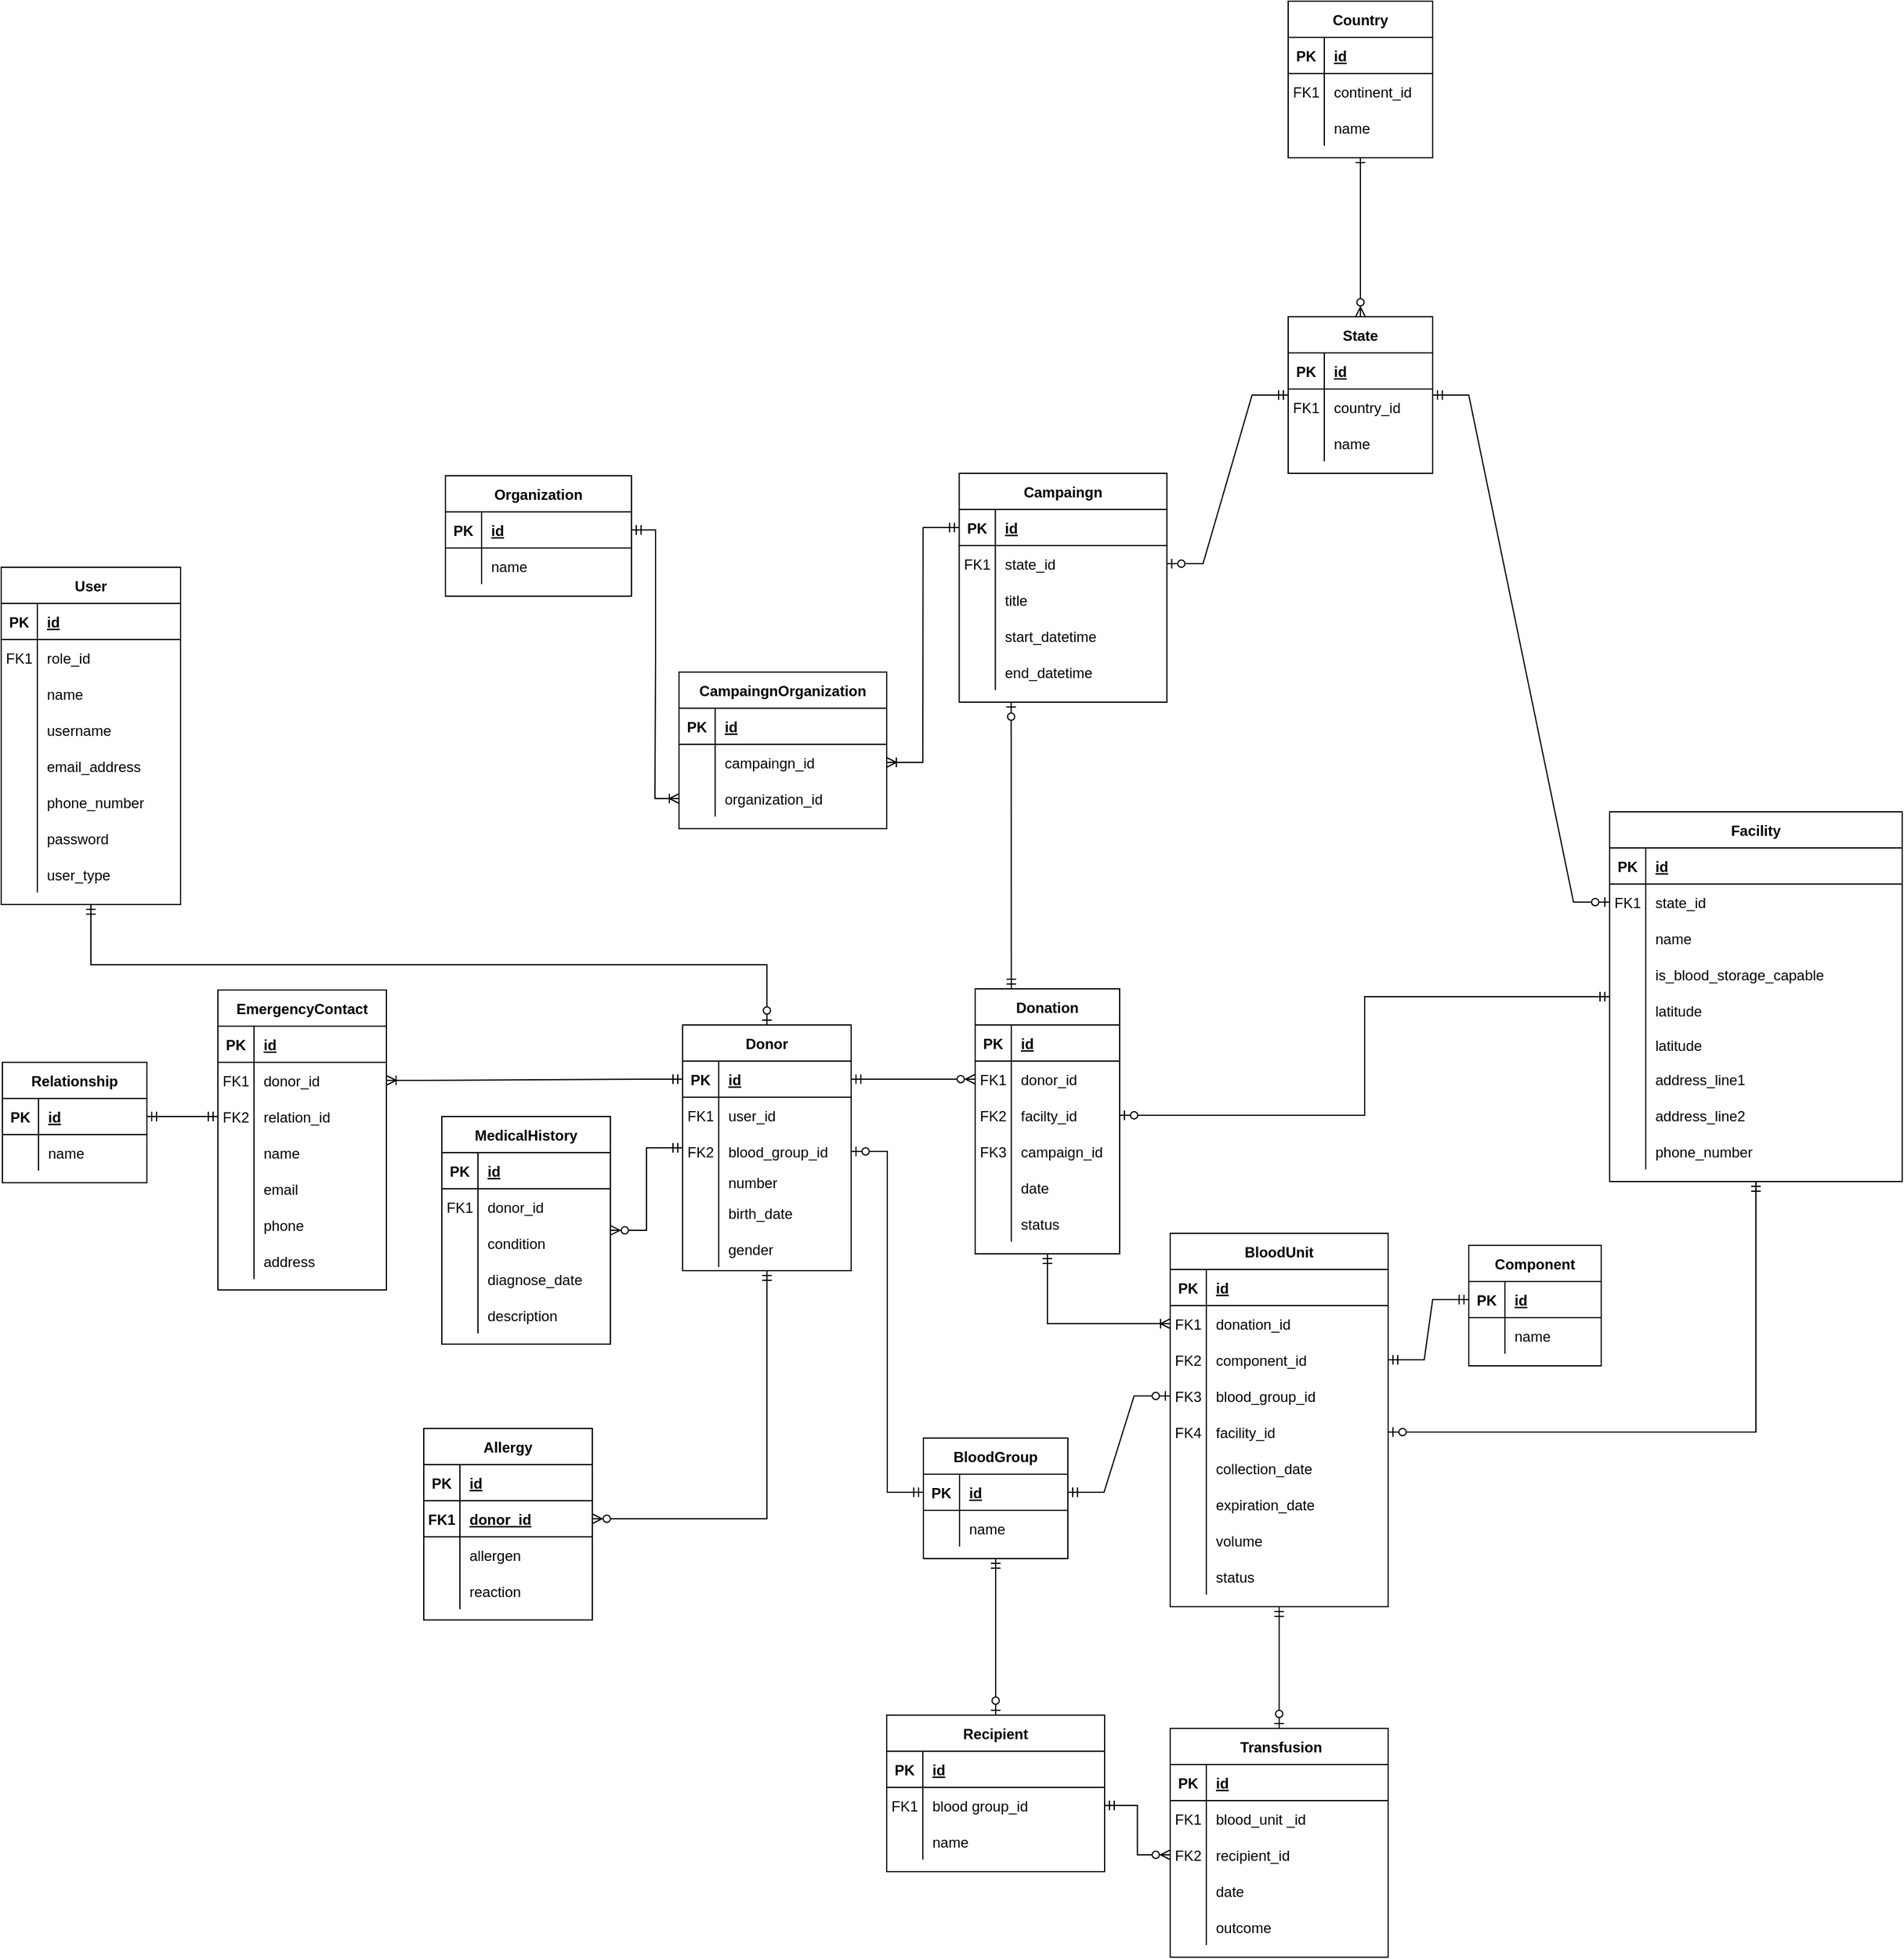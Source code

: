 <mxfile version="22.0.3" type="device">
  <diagram id="R2lEEEUBdFMjLlhIrx00" name="Page-1">
    <mxGraphModel dx="1714" dy="1595" grid="1" gridSize="10" guides="1" tooltips="1" connect="1" arrows="1" fold="1" page="1" pageScale="1" pageWidth="850" pageHeight="1100" math="0" shadow="0" extFonts="Permanent Marker^https://fonts.googleapis.com/css?family=Permanent+Marker">
      <root>
        <mxCell id="0" />
        <mxCell id="1" parent="0" />
        <mxCell id="C-vyLk0tnHw3VtMMgP7b-12" value="" style="endArrow=ERzeroToMany;startArrow=ERone;endFill=1;startFill=0;entryX=0.5;entryY=0;entryDx=0;entryDy=0;exitX=0.5;exitY=1;exitDx=0;exitDy=0;" parent="1" source="C-vyLk0tnHw3VtMMgP7b-2" target="PWjsfuIPjYbMQ2Njbi1s-3" edge="1">
          <mxGeometry width="100" height="100" relative="1" as="geometry">
            <mxPoint x="360" y="520" as="sourcePoint" />
            <mxPoint x="300" y="495" as="targetPoint" />
          </mxGeometry>
        </mxCell>
        <mxCell id="C-vyLk0tnHw3VtMMgP7b-2" value="Country" style="shape=table;startSize=30;container=1;collapsible=1;childLayout=tableLayout;fixedRows=1;rowLines=0;fontStyle=1;align=center;resizeLast=1;" parent="1" vertex="1">
          <mxGeometry x="370" y="-393" width="120" height="130" as="geometry" />
        </mxCell>
        <mxCell id="C-vyLk0tnHw3VtMMgP7b-3" value="" style="shape=partialRectangle;collapsible=0;dropTarget=0;pointerEvents=0;fillColor=none;points=[[0,0.5],[1,0.5]];portConstraint=eastwest;top=0;left=0;right=0;bottom=1;" parent="C-vyLk0tnHw3VtMMgP7b-2" vertex="1">
          <mxGeometry y="30" width="120" height="30" as="geometry" />
        </mxCell>
        <mxCell id="C-vyLk0tnHw3VtMMgP7b-4" value="PK" style="shape=partialRectangle;overflow=hidden;connectable=0;fillColor=none;top=0;left=0;bottom=0;right=0;fontStyle=1;" parent="C-vyLk0tnHw3VtMMgP7b-3" vertex="1">
          <mxGeometry width="30" height="30" as="geometry">
            <mxRectangle width="30" height="30" as="alternateBounds" />
          </mxGeometry>
        </mxCell>
        <mxCell id="C-vyLk0tnHw3VtMMgP7b-5" value="id" style="shape=partialRectangle;overflow=hidden;connectable=0;fillColor=none;top=0;left=0;bottom=0;right=0;align=left;spacingLeft=6;fontStyle=5;" parent="C-vyLk0tnHw3VtMMgP7b-3" vertex="1">
          <mxGeometry x="30" width="90" height="30" as="geometry">
            <mxRectangle width="90" height="30" as="alternateBounds" />
          </mxGeometry>
        </mxCell>
        <mxCell id="C-vyLk0tnHw3VtMMgP7b-6" value="" style="shape=partialRectangle;collapsible=0;dropTarget=0;pointerEvents=0;fillColor=none;points=[[0,0.5],[1,0.5]];portConstraint=eastwest;top=0;left=0;right=0;bottom=0;" parent="C-vyLk0tnHw3VtMMgP7b-2" vertex="1">
          <mxGeometry y="60" width="120" height="30" as="geometry" />
        </mxCell>
        <mxCell id="C-vyLk0tnHw3VtMMgP7b-7" value="FK1" style="shape=partialRectangle;overflow=hidden;connectable=0;fillColor=none;top=0;left=0;bottom=0;right=0;" parent="C-vyLk0tnHw3VtMMgP7b-6" vertex="1">
          <mxGeometry width="30" height="30" as="geometry">
            <mxRectangle width="30" height="30" as="alternateBounds" />
          </mxGeometry>
        </mxCell>
        <mxCell id="C-vyLk0tnHw3VtMMgP7b-8" value="continent_id" style="shape=partialRectangle;overflow=hidden;connectable=0;fillColor=none;top=0;left=0;bottom=0;right=0;align=left;spacingLeft=6;" parent="C-vyLk0tnHw3VtMMgP7b-6" vertex="1">
          <mxGeometry x="30" width="90" height="30" as="geometry">
            <mxRectangle width="90" height="30" as="alternateBounds" />
          </mxGeometry>
        </mxCell>
        <mxCell id="C-vyLk0tnHw3VtMMgP7b-9" value="" style="shape=partialRectangle;collapsible=0;dropTarget=0;pointerEvents=0;fillColor=none;points=[[0,0.5],[1,0.5]];portConstraint=eastwest;top=0;left=0;right=0;bottom=0;" parent="C-vyLk0tnHw3VtMMgP7b-2" vertex="1">
          <mxGeometry y="90" width="120" height="30" as="geometry" />
        </mxCell>
        <mxCell id="C-vyLk0tnHw3VtMMgP7b-10" value="" style="shape=partialRectangle;overflow=hidden;connectable=0;fillColor=none;top=0;left=0;bottom=0;right=0;" parent="C-vyLk0tnHw3VtMMgP7b-9" vertex="1">
          <mxGeometry width="30" height="30" as="geometry">
            <mxRectangle width="30" height="30" as="alternateBounds" />
          </mxGeometry>
        </mxCell>
        <mxCell id="C-vyLk0tnHw3VtMMgP7b-11" value="name" style="shape=partialRectangle;overflow=hidden;connectable=0;fillColor=none;top=0;left=0;bottom=0;right=0;align=left;spacingLeft=6;" parent="C-vyLk0tnHw3VtMMgP7b-9" vertex="1">
          <mxGeometry x="30" width="90" height="30" as="geometry">
            <mxRectangle width="90" height="30" as="alternateBounds" />
          </mxGeometry>
        </mxCell>
        <mxCell id="PWjsfuIPjYbMQ2Njbi1s-3" value="State" style="shape=table;startSize=30;container=1;collapsible=1;childLayout=tableLayout;fixedRows=1;rowLines=0;fontStyle=1;align=center;resizeLast=1;" parent="1" vertex="1">
          <mxGeometry x="370" y="-131" width="120" height="130" as="geometry" />
        </mxCell>
        <mxCell id="PWjsfuIPjYbMQ2Njbi1s-4" value="" style="shape=partialRectangle;collapsible=0;dropTarget=0;pointerEvents=0;fillColor=none;points=[[0,0.5],[1,0.5]];portConstraint=eastwest;top=0;left=0;right=0;bottom=1;" parent="PWjsfuIPjYbMQ2Njbi1s-3" vertex="1">
          <mxGeometry y="30" width="120" height="30" as="geometry" />
        </mxCell>
        <mxCell id="PWjsfuIPjYbMQ2Njbi1s-5" value="PK" style="shape=partialRectangle;overflow=hidden;connectable=0;fillColor=none;top=0;left=0;bottom=0;right=0;fontStyle=1;" parent="PWjsfuIPjYbMQ2Njbi1s-4" vertex="1">
          <mxGeometry width="30" height="30" as="geometry">
            <mxRectangle width="30" height="30" as="alternateBounds" />
          </mxGeometry>
        </mxCell>
        <mxCell id="PWjsfuIPjYbMQ2Njbi1s-6" value="id" style="shape=partialRectangle;overflow=hidden;connectable=0;fillColor=none;top=0;left=0;bottom=0;right=0;align=left;spacingLeft=6;fontStyle=5;" parent="PWjsfuIPjYbMQ2Njbi1s-4" vertex="1">
          <mxGeometry x="30" width="90" height="30" as="geometry">
            <mxRectangle width="90" height="30" as="alternateBounds" />
          </mxGeometry>
        </mxCell>
        <mxCell id="PWjsfuIPjYbMQ2Njbi1s-7" value="" style="shape=partialRectangle;collapsible=0;dropTarget=0;pointerEvents=0;fillColor=none;points=[[0,0.5],[1,0.5]];portConstraint=eastwest;top=0;left=0;right=0;bottom=0;" parent="PWjsfuIPjYbMQ2Njbi1s-3" vertex="1">
          <mxGeometry y="60" width="120" height="30" as="geometry" />
        </mxCell>
        <mxCell id="PWjsfuIPjYbMQ2Njbi1s-8" value="FK1" style="shape=partialRectangle;overflow=hidden;connectable=0;fillColor=none;top=0;left=0;bottom=0;right=0;" parent="PWjsfuIPjYbMQ2Njbi1s-7" vertex="1">
          <mxGeometry width="30" height="30" as="geometry">
            <mxRectangle width="30" height="30" as="alternateBounds" />
          </mxGeometry>
        </mxCell>
        <mxCell id="PWjsfuIPjYbMQ2Njbi1s-9" value="country_id" style="shape=partialRectangle;overflow=hidden;connectable=0;fillColor=none;top=0;left=0;bottom=0;right=0;align=left;spacingLeft=6;" parent="PWjsfuIPjYbMQ2Njbi1s-7" vertex="1">
          <mxGeometry x="30" width="90" height="30" as="geometry">
            <mxRectangle width="90" height="30" as="alternateBounds" />
          </mxGeometry>
        </mxCell>
        <mxCell id="PWjsfuIPjYbMQ2Njbi1s-10" value="" style="shape=partialRectangle;collapsible=0;dropTarget=0;pointerEvents=0;fillColor=none;points=[[0,0.5],[1,0.5]];portConstraint=eastwest;top=0;left=0;right=0;bottom=0;" parent="PWjsfuIPjYbMQ2Njbi1s-3" vertex="1">
          <mxGeometry y="90" width="120" height="30" as="geometry" />
        </mxCell>
        <mxCell id="PWjsfuIPjYbMQ2Njbi1s-11" value="" style="shape=partialRectangle;overflow=hidden;connectable=0;fillColor=none;top=0;left=0;bottom=0;right=0;" parent="PWjsfuIPjYbMQ2Njbi1s-10" vertex="1">
          <mxGeometry width="30" height="30" as="geometry">
            <mxRectangle width="30" height="30" as="alternateBounds" />
          </mxGeometry>
        </mxCell>
        <mxCell id="PWjsfuIPjYbMQ2Njbi1s-12" value="name" style="shape=partialRectangle;overflow=hidden;connectable=0;fillColor=none;top=0;left=0;bottom=0;right=0;align=left;spacingLeft=6;" parent="PWjsfuIPjYbMQ2Njbi1s-10" vertex="1">
          <mxGeometry x="30" width="90" height="30" as="geometry">
            <mxRectangle width="90" height="30" as="alternateBounds" />
          </mxGeometry>
        </mxCell>
        <mxCell id="PWjsfuIPjYbMQ2Njbi1s-30" value="Facility" style="shape=table;startSize=30;container=1;collapsible=1;childLayout=tableLayout;fixedRows=1;rowLines=0;fontStyle=1;align=center;resizeLast=1;" parent="1" vertex="1">
          <mxGeometry x="637" y="280" width="243" height="307" as="geometry" />
        </mxCell>
        <mxCell id="PWjsfuIPjYbMQ2Njbi1s-31" value="" style="shape=partialRectangle;collapsible=0;dropTarget=0;pointerEvents=0;fillColor=none;points=[[0,0.5],[1,0.5]];portConstraint=eastwest;top=0;left=0;right=0;bottom=1;" parent="PWjsfuIPjYbMQ2Njbi1s-30" vertex="1">
          <mxGeometry y="30" width="243" height="30" as="geometry" />
        </mxCell>
        <mxCell id="PWjsfuIPjYbMQ2Njbi1s-32" value="PK" style="shape=partialRectangle;overflow=hidden;connectable=0;fillColor=none;top=0;left=0;bottom=0;right=0;fontStyle=1;" parent="PWjsfuIPjYbMQ2Njbi1s-31" vertex="1">
          <mxGeometry width="30" height="30" as="geometry">
            <mxRectangle width="30" height="30" as="alternateBounds" />
          </mxGeometry>
        </mxCell>
        <mxCell id="PWjsfuIPjYbMQ2Njbi1s-33" value="id" style="shape=partialRectangle;overflow=hidden;connectable=0;fillColor=none;top=0;left=0;bottom=0;right=0;align=left;spacingLeft=6;fontStyle=5;" parent="PWjsfuIPjYbMQ2Njbi1s-31" vertex="1">
          <mxGeometry x="30" width="213" height="30" as="geometry">
            <mxRectangle width="213" height="30" as="alternateBounds" />
          </mxGeometry>
        </mxCell>
        <mxCell id="PWjsfuIPjYbMQ2Njbi1s-34" value="" style="shape=partialRectangle;collapsible=0;dropTarget=0;pointerEvents=0;fillColor=none;points=[[0,0.5],[1,0.5]];portConstraint=eastwest;top=0;left=0;right=0;bottom=0;" parent="PWjsfuIPjYbMQ2Njbi1s-30" vertex="1">
          <mxGeometry y="60" width="243" height="30" as="geometry" />
        </mxCell>
        <mxCell id="PWjsfuIPjYbMQ2Njbi1s-35" value="FK1" style="shape=partialRectangle;overflow=hidden;connectable=0;fillColor=none;top=0;left=0;bottom=0;right=0;" parent="PWjsfuIPjYbMQ2Njbi1s-34" vertex="1">
          <mxGeometry width="30" height="30" as="geometry">
            <mxRectangle width="30" height="30" as="alternateBounds" />
          </mxGeometry>
        </mxCell>
        <mxCell id="PWjsfuIPjYbMQ2Njbi1s-36" value="state_id" style="shape=partialRectangle;overflow=hidden;connectable=0;fillColor=none;top=0;left=0;bottom=0;right=0;align=left;spacingLeft=6;" parent="PWjsfuIPjYbMQ2Njbi1s-34" vertex="1">
          <mxGeometry x="30" width="213" height="30" as="geometry">
            <mxRectangle width="213" height="30" as="alternateBounds" />
          </mxGeometry>
        </mxCell>
        <mxCell id="PWjsfuIPjYbMQ2Njbi1s-50" value="" style="shape=partialRectangle;collapsible=0;dropTarget=0;pointerEvents=0;fillColor=none;points=[[0,0.5],[1,0.5]];portConstraint=eastwest;top=0;left=0;right=0;bottom=0;" parent="PWjsfuIPjYbMQ2Njbi1s-30" vertex="1">
          <mxGeometry y="90" width="243" height="30" as="geometry" />
        </mxCell>
        <mxCell id="PWjsfuIPjYbMQ2Njbi1s-51" value="" style="shape=partialRectangle;overflow=hidden;connectable=0;fillColor=none;top=0;left=0;bottom=0;right=0;" parent="PWjsfuIPjYbMQ2Njbi1s-50" vertex="1">
          <mxGeometry width="30" height="30" as="geometry">
            <mxRectangle width="30" height="30" as="alternateBounds" />
          </mxGeometry>
        </mxCell>
        <mxCell id="PWjsfuIPjYbMQ2Njbi1s-52" value="name" style="shape=partialRectangle;overflow=hidden;connectable=0;fillColor=none;top=0;left=0;bottom=0;right=0;align=left;spacingLeft=6;" parent="PWjsfuIPjYbMQ2Njbi1s-50" vertex="1">
          <mxGeometry x="30" width="213" height="30" as="geometry">
            <mxRectangle width="213" height="30" as="alternateBounds" />
          </mxGeometry>
        </mxCell>
        <mxCell id="11huZsw0YOGw-BMZvz2H-56" value="" style="shape=partialRectangle;collapsible=0;dropTarget=0;pointerEvents=0;fillColor=none;points=[[0,0.5],[1,0.5]];portConstraint=eastwest;top=0;left=0;right=0;bottom=0;" parent="PWjsfuIPjYbMQ2Njbi1s-30" vertex="1">
          <mxGeometry y="120" width="243" height="30" as="geometry" />
        </mxCell>
        <mxCell id="11huZsw0YOGw-BMZvz2H-57" value="" style="shape=partialRectangle;overflow=hidden;connectable=0;fillColor=none;top=0;left=0;bottom=0;right=0;" parent="11huZsw0YOGw-BMZvz2H-56" vertex="1">
          <mxGeometry width="30" height="30" as="geometry">
            <mxRectangle width="30" height="30" as="alternateBounds" />
          </mxGeometry>
        </mxCell>
        <mxCell id="11huZsw0YOGw-BMZvz2H-58" value="is_blood_storage_capable" style="shape=partialRectangle;overflow=hidden;connectable=0;fillColor=none;top=0;left=0;bottom=0;right=0;align=left;spacingLeft=6;" parent="11huZsw0YOGw-BMZvz2H-56" vertex="1">
          <mxGeometry x="30" width="213" height="30" as="geometry">
            <mxRectangle width="213" height="30" as="alternateBounds" />
          </mxGeometry>
        </mxCell>
        <mxCell id="PWjsfuIPjYbMQ2Njbi1s-57" value="" style="shape=partialRectangle;collapsible=0;dropTarget=0;pointerEvents=0;fillColor=none;points=[[0,0.5],[1,0.5]];portConstraint=eastwest;top=0;left=0;right=0;bottom=0;" parent="PWjsfuIPjYbMQ2Njbi1s-30" vertex="1">
          <mxGeometry y="150" width="243" height="30" as="geometry" />
        </mxCell>
        <mxCell id="PWjsfuIPjYbMQ2Njbi1s-58" value="" style="shape=partialRectangle;overflow=hidden;connectable=0;fillColor=none;top=0;left=0;bottom=0;right=0;" parent="PWjsfuIPjYbMQ2Njbi1s-57" vertex="1">
          <mxGeometry width="30" height="30" as="geometry">
            <mxRectangle width="30" height="30" as="alternateBounds" />
          </mxGeometry>
        </mxCell>
        <mxCell id="PWjsfuIPjYbMQ2Njbi1s-59" value="latitude" style="shape=partialRectangle;overflow=hidden;connectable=0;fillColor=none;top=0;left=0;bottom=0;right=0;align=left;spacingLeft=6;" parent="PWjsfuIPjYbMQ2Njbi1s-57" vertex="1">
          <mxGeometry x="30" width="213" height="30" as="geometry">
            <mxRectangle width="213" height="30" as="alternateBounds" />
          </mxGeometry>
        </mxCell>
        <mxCell id="11huZsw0YOGw-BMZvz2H-44" value="" style="shape=partialRectangle;collapsible=0;dropTarget=0;pointerEvents=0;fillColor=none;points=[[0,0.5],[1,0.5]];portConstraint=eastwest;top=0;left=0;right=0;bottom=0;" parent="PWjsfuIPjYbMQ2Njbi1s-30" vertex="1">
          <mxGeometry y="180" width="243" height="27" as="geometry" />
        </mxCell>
        <mxCell id="11huZsw0YOGw-BMZvz2H-45" value="" style="shape=partialRectangle;overflow=hidden;connectable=0;fillColor=none;top=0;left=0;bottom=0;right=0;" parent="11huZsw0YOGw-BMZvz2H-44" vertex="1">
          <mxGeometry width="30" height="27" as="geometry">
            <mxRectangle width="30" height="27" as="alternateBounds" />
          </mxGeometry>
        </mxCell>
        <mxCell id="11huZsw0YOGw-BMZvz2H-46" value="latitude" style="shape=partialRectangle;overflow=hidden;connectable=0;fillColor=none;top=0;left=0;bottom=0;right=0;align=left;spacingLeft=6;" parent="11huZsw0YOGw-BMZvz2H-44" vertex="1">
          <mxGeometry x="30" width="213" height="27" as="geometry">
            <mxRectangle width="213" height="27" as="alternateBounds" />
          </mxGeometry>
        </mxCell>
        <mxCell id="11huZsw0YOGw-BMZvz2H-47" value="" style="shape=partialRectangle;collapsible=0;dropTarget=0;pointerEvents=0;fillColor=none;points=[[0,0.5],[1,0.5]];portConstraint=eastwest;top=0;left=0;right=0;bottom=0;" parent="PWjsfuIPjYbMQ2Njbi1s-30" vertex="1">
          <mxGeometry y="207" width="243" height="30" as="geometry" />
        </mxCell>
        <mxCell id="11huZsw0YOGw-BMZvz2H-48" value="" style="shape=partialRectangle;overflow=hidden;connectable=0;fillColor=none;top=0;left=0;bottom=0;right=0;" parent="11huZsw0YOGw-BMZvz2H-47" vertex="1">
          <mxGeometry width="30" height="30" as="geometry">
            <mxRectangle width="30" height="30" as="alternateBounds" />
          </mxGeometry>
        </mxCell>
        <mxCell id="11huZsw0YOGw-BMZvz2H-49" value="address_line1" style="shape=partialRectangle;overflow=hidden;connectable=0;fillColor=none;top=0;left=0;bottom=0;right=0;align=left;spacingLeft=6;" parent="11huZsw0YOGw-BMZvz2H-47" vertex="1">
          <mxGeometry x="30" width="213" height="30" as="geometry">
            <mxRectangle width="213" height="30" as="alternateBounds" />
          </mxGeometry>
        </mxCell>
        <mxCell id="11huZsw0YOGw-BMZvz2H-53" value="" style="shape=partialRectangle;collapsible=0;dropTarget=0;pointerEvents=0;fillColor=none;points=[[0,0.5],[1,0.5]];portConstraint=eastwest;top=0;left=0;right=0;bottom=0;" parent="PWjsfuIPjYbMQ2Njbi1s-30" vertex="1">
          <mxGeometry y="237" width="243" height="30" as="geometry" />
        </mxCell>
        <mxCell id="11huZsw0YOGw-BMZvz2H-54" value="" style="shape=partialRectangle;overflow=hidden;connectable=0;fillColor=none;top=0;left=0;bottom=0;right=0;" parent="11huZsw0YOGw-BMZvz2H-53" vertex="1">
          <mxGeometry width="30" height="30" as="geometry">
            <mxRectangle width="30" height="30" as="alternateBounds" />
          </mxGeometry>
        </mxCell>
        <mxCell id="11huZsw0YOGw-BMZvz2H-55" value="address_line2" style="shape=partialRectangle;overflow=hidden;connectable=0;fillColor=none;top=0;left=0;bottom=0;right=0;align=left;spacingLeft=6;" parent="11huZsw0YOGw-BMZvz2H-53" vertex="1">
          <mxGeometry x="30" width="213" height="30" as="geometry">
            <mxRectangle width="213" height="30" as="alternateBounds" />
          </mxGeometry>
        </mxCell>
        <mxCell id="PWjsfuIPjYbMQ2Njbi1s-60" value="" style="shape=partialRectangle;collapsible=0;dropTarget=0;pointerEvents=0;fillColor=none;points=[[0,0.5],[1,0.5]];portConstraint=eastwest;top=0;left=0;right=0;bottom=0;" parent="PWjsfuIPjYbMQ2Njbi1s-30" vertex="1">
          <mxGeometry y="267" width="243" height="30" as="geometry" />
        </mxCell>
        <mxCell id="PWjsfuIPjYbMQ2Njbi1s-61" value="" style="shape=partialRectangle;overflow=hidden;connectable=0;fillColor=none;top=0;left=0;bottom=0;right=0;" parent="PWjsfuIPjYbMQ2Njbi1s-60" vertex="1">
          <mxGeometry width="30" height="30" as="geometry">
            <mxRectangle width="30" height="30" as="alternateBounds" />
          </mxGeometry>
        </mxCell>
        <mxCell id="PWjsfuIPjYbMQ2Njbi1s-62" value="phone_number" style="shape=partialRectangle;overflow=hidden;connectable=0;fillColor=none;top=0;left=0;bottom=0;right=0;align=left;spacingLeft=6;" parent="PWjsfuIPjYbMQ2Njbi1s-60" vertex="1">
          <mxGeometry x="30" width="213" height="30" as="geometry">
            <mxRectangle width="213" height="30" as="alternateBounds" />
          </mxGeometry>
        </mxCell>
        <mxCell id="AqpXS15bqgrEqTLivbJl-46" style="edgeStyle=orthogonalEdgeStyle;rounded=0;orthogonalLoop=1;jettySize=auto;html=1;startArrow=ERzeroToOne;startFill=0;endArrow=ERmandOne;endFill=0;entryX=0.5;entryY=1;entryDx=0;entryDy=0;exitX=0.5;exitY=0;exitDx=0;exitDy=0;" parent="1" source="PWjsfuIPjYbMQ2Njbi1s-117" target="PWjsfuIPjYbMQ2Njbi1s-63" edge="1">
          <mxGeometry relative="1" as="geometry" />
        </mxCell>
        <mxCell id="PWjsfuIPjYbMQ2Njbi1s-63" value="User" style="shape=table;startSize=30;container=1;collapsible=1;childLayout=tableLayout;fixedRows=1;rowLines=0;fontStyle=1;align=center;resizeLast=1;" parent="1" vertex="1">
          <mxGeometry x="-699" y="77" width="149" height="280" as="geometry" />
        </mxCell>
        <mxCell id="PWjsfuIPjYbMQ2Njbi1s-64" value="" style="shape=partialRectangle;collapsible=0;dropTarget=0;pointerEvents=0;fillColor=none;points=[[0,0.5],[1,0.5]];portConstraint=eastwest;top=0;left=0;right=0;bottom=1;" parent="PWjsfuIPjYbMQ2Njbi1s-63" vertex="1">
          <mxGeometry y="30" width="149" height="30" as="geometry" />
        </mxCell>
        <mxCell id="PWjsfuIPjYbMQ2Njbi1s-65" value="PK" style="shape=partialRectangle;overflow=hidden;connectable=0;fillColor=none;top=0;left=0;bottom=0;right=0;fontStyle=1;" parent="PWjsfuIPjYbMQ2Njbi1s-64" vertex="1">
          <mxGeometry width="30" height="30" as="geometry">
            <mxRectangle width="30" height="30" as="alternateBounds" />
          </mxGeometry>
        </mxCell>
        <mxCell id="PWjsfuIPjYbMQ2Njbi1s-66" value="id" style="shape=partialRectangle;overflow=hidden;connectable=0;fillColor=none;top=0;left=0;bottom=0;right=0;align=left;spacingLeft=6;fontStyle=5;" parent="PWjsfuIPjYbMQ2Njbi1s-64" vertex="1">
          <mxGeometry x="30" width="119" height="30" as="geometry">
            <mxRectangle width="119" height="30" as="alternateBounds" />
          </mxGeometry>
        </mxCell>
        <mxCell id="PWjsfuIPjYbMQ2Njbi1s-67" value="" style="shape=partialRectangle;collapsible=0;dropTarget=0;pointerEvents=0;fillColor=none;points=[[0,0.5],[1,0.5]];portConstraint=eastwest;top=0;left=0;right=0;bottom=0;" parent="PWjsfuIPjYbMQ2Njbi1s-63" vertex="1">
          <mxGeometry y="60" width="149" height="30" as="geometry" />
        </mxCell>
        <mxCell id="PWjsfuIPjYbMQ2Njbi1s-68" value="FK1" style="shape=partialRectangle;overflow=hidden;connectable=0;fillColor=none;top=0;left=0;bottom=0;right=0;" parent="PWjsfuIPjYbMQ2Njbi1s-67" vertex="1">
          <mxGeometry width="30" height="30" as="geometry">
            <mxRectangle width="30" height="30" as="alternateBounds" />
          </mxGeometry>
        </mxCell>
        <mxCell id="PWjsfuIPjYbMQ2Njbi1s-69" value="role_id" style="shape=partialRectangle;overflow=hidden;connectable=0;fillColor=none;top=0;left=0;bottom=0;right=0;align=left;spacingLeft=6;" parent="PWjsfuIPjYbMQ2Njbi1s-67" vertex="1">
          <mxGeometry x="30" width="119" height="30" as="geometry">
            <mxRectangle width="119" height="30" as="alternateBounds" />
          </mxGeometry>
        </mxCell>
        <mxCell id="BzMAYUd-ufbBIh-IPTbR-4" value="" style="shape=partialRectangle;collapsible=0;dropTarget=0;pointerEvents=0;fillColor=none;points=[[0,0.5],[1,0.5]];portConstraint=eastwest;top=0;left=0;right=0;bottom=0;" parent="PWjsfuIPjYbMQ2Njbi1s-63" vertex="1">
          <mxGeometry y="90" width="149" height="30" as="geometry" />
        </mxCell>
        <mxCell id="BzMAYUd-ufbBIh-IPTbR-5" value="" style="shape=partialRectangle;overflow=hidden;connectable=0;fillColor=none;top=0;left=0;bottom=0;right=0;" parent="BzMAYUd-ufbBIh-IPTbR-4" vertex="1">
          <mxGeometry width="30" height="30" as="geometry">
            <mxRectangle width="30" height="30" as="alternateBounds" />
          </mxGeometry>
        </mxCell>
        <mxCell id="BzMAYUd-ufbBIh-IPTbR-6" value="name" style="shape=partialRectangle;overflow=hidden;connectable=0;fillColor=none;top=0;left=0;bottom=0;right=0;align=left;spacingLeft=6;" parent="BzMAYUd-ufbBIh-IPTbR-4" vertex="1">
          <mxGeometry x="30" width="119" height="30" as="geometry">
            <mxRectangle width="119" height="30" as="alternateBounds" />
          </mxGeometry>
        </mxCell>
        <mxCell id="PWjsfuIPjYbMQ2Njbi1s-70" value="" style="shape=partialRectangle;collapsible=0;dropTarget=0;pointerEvents=0;fillColor=none;points=[[0,0.5],[1,0.5]];portConstraint=eastwest;top=0;left=0;right=0;bottom=0;" parent="PWjsfuIPjYbMQ2Njbi1s-63" vertex="1">
          <mxGeometry y="120" width="149" height="30" as="geometry" />
        </mxCell>
        <mxCell id="PWjsfuIPjYbMQ2Njbi1s-71" value="" style="shape=partialRectangle;overflow=hidden;connectable=0;fillColor=none;top=0;left=0;bottom=0;right=0;" parent="PWjsfuIPjYbMQ2Njbi1s-70" vertex="1">
          <mxGeometry width="30" height="30" as="geometry">
            <mxRectangle width="30" height="30" as="alternateBounds" />
          </mxGeometry>
        </mxCell>
        <mxCell id="PWjsfuIPjYbMQ2Njbi1s-72" value="username" style="shape=partialRectangle;overflow=hidden;connectable=0;fillColor=none;top=0;left=0;bottom=0;right=0;align=left;spacingLeft=6;" parent="PWjsfuIPjYbMQ2Njbi1s-70" vertex="1">
          <mxGeometry x="30" width="119" height="30" as="geometry">
            <mxRectangle width="119" height="30" as="alternateBounds" />
          </mxGeometry>
        </mxCell>
        <mxCell id="AqpXS15bqgrEqTLivbJl-51" value="" style="shape=partialRectangle;collapsible=0;dropTarget=0;pointerEvents=0;fillColor=none;points=[[0,0.5],[1,0.5]];portConstraint=eastwest;top=0;left=0;right=0;bottom=0;" parent="PWjsfuIPjYbMQ2Njbi1s-63" vertex="1">
          <mxGeometry y="150" width="149" height="30" as="geometry" />
        </mxCell>
        <mxCell id="AqpXS15bqgrEqTLivbJl-52" value="" style="shape=partialRectangle;overflow=hidden;connectable=0;fillColor=none;top=0;left=0;bottom=0;right=0;" parent="AqpXS15bqgrEqTLivbJl-51" vertex="1">
          <mxGeometry width="30" height="30" as="geometry">
            <mxRectangle width="30" height="30" as="alternateBounds" />
          </mxGeometry>
        </mxCell>
        <mxCell id="AqpXS15bqgrEqTLivbJl-53" value="email_address" style="shape=partialRectangle;overflow=hidden;connectable=0;fillColor=none;top=0;left=0;bottom=0;right=0;align=left;spacingLeft=6;" parent="AqpXS15bqgrEqTLivbJl-51" vertex="1">
          <mxGeometry x="30" width="119" height="30" as="geometry">
            <mxRectangle width="119" height="30" as="alternateBounds" />
          </mxGeometry>
        </mxCell>
        <mxCell id="AqpXS15bqgrEqTLivbJl-54" value="" style="shape=partialRectangle;collapsible=0;dropTarget=0;pointerEvents=0;fillColor=none;points=[[0,0.5],[1,0.5]];portConstraint=eastwest;top=0;left=0;right=0;bottom=0;" parent="PWjsfuIPjYbMQ2Njbi1s-63" vertex="1">
          <mxGeometry y="180" width="149" height="30" as="geometry" />
        </mxCell>
        <mxCell id="AqpXS15bqgrEqTLivbJl-55" value="" style="shape=partialRectangle;overflow=hidden;connectable=0;fillColor=none;top=0;left=0;bottom=0;right=0;" parent="AqpXS15bqgrEqTLivbJl-54" vertex="1">
          <mxGeometry width="30" height="30" as="geometry">
            <mxRectangle width="30" height="30" as="alternateBounds" />
          </mxGeometry>
        </mxCell>
        <mxCell id="AqpXS15bqgrEqTLivbJl-56" value="phone_number" style="shape=partialRectangle;overflow=hidden;connectable=0;fillColor=none;top=0;left=0;bottom=0;right=0;align=left;spacingLeft=6;" parent="AqpXS15bqgrEqTLivbJl-54" vertex="1">
          <mxGeometry x="30" width="119" height="30" as="geometry">
            <mxRectangle width="119" height="30" as="alternateBounds" />
          </mxGeometry>
        </mxCell>
        <mxCell id="PWjsfuIPjYbMQ2Njbi1s-76" value="" style="shape=partialRectangle;collapsible=0;dropTarget=0;pointerEvents=0;fillColor=none;points=[[0,0.5],[1,0.5]];portConstraint=eastwest;top=0;left=0;right=0;bottom=0;" parent="PWjsfuIPjYbMQ2Njbi1s-63" vertex="1">
          <mxGeometry y="210" width="149" height="30" as="geometry" />
        </mxCell>
        <mxCell id="PWjsfuIPjYbMQ2Njbi1s-77" value="" style="shape=partialRectangle;overflow=hidden;connectable=0;fillColor=none;top=0;left=0;bottom=0;right=0;" parent="PWjsfuIPjYbMQ2Njbi1s-76" vertex="1">
          <mxGeometry width="30" height="30" as="geometry">
            <mxRectangle width="30" height="30" as="alternateBounds" />
          </mxGeometry>
        </mxCell>
        <mxCell id="PWjsfuIPjYbMQ2Njbi1s-78" value="password" style="shape=partialRectangle;overflow=hidden;connectable=0;fillColor=none;top=0;left=0;bottom=0;right=0;align=left;spacingLeft=6;" parent="PWjsfuIPjYbMQ2Njbi1s-76" vertex="1">
          <mxGeometry x="30" width="119" height="30" as="geometry">
            <mxRectangle width="119" height="30" as="alternateBounds" />
          </mxGeometry>
        </mxCell>
        <mxCell id="BzMAYUd-ufbBIh-IPTbR-1" value="" style="shape=partialRectangle;collapsible=0;dropTarget=0;pointerEvents=0;fillColor=none;points=[[0,0.5],[1,0.5]];portConstraint=eastwest;top=0;left=0;right=0;bottom=0;" parent="PWjsfuIPjYbMQ2Njbi1s-63" vertex="1">
          <mxGeometry y="240" width="149" height="30" as="geometry" />
        </mxCell>
        <mxCell id="BzMAYUd-ufbBIh-IPTbR-2" value="" style="shape=partialRectangle;overflow=hidden;connectable=0;fillColor=none;top=0;left=0;bottom=0;right=0;" parent="BzMAYUd-ufbBIh-IPTbR-1" vertex="1">
          <mxGeometry width="30" height="30" as="geometry">
            <mxRectangle width="30" height="30" as="alternateBounds" />
          </mxGeometry>
        </mxCell>
        <mxCell id="BzMAYUd-ufbBIh-IPTbR-3" value="user_type" style="shape=partialRectangle;overflow=hidden;connectable=0;fillColor=none;top=0;left=0;bottom=0;right=0;align=left;spacingLeft=6;" parent="BzMAYUd-ufbBIh-IPTbR-1" vertex="1">
          <mxGeometry x="30" width="119" height="30" as="geometry">
            <mxRectangle width="119" height="30" as="alternateBounds" />
          </mxGeometry>
        </mxCell>
        <mxCell id="PWjsfuIPjYbMQ2Njbi1s-85" value="BloodGroup" style="shape=table;startSize=30;container=1;collapsible=1;childLayout=tableLayout;fixedRows=1;rowLines=0;fontStyle=1;align=center;resizeLast=1;" parent="1" vertex="1">
          <mxGeometry x="67" y="800" width="120" height="100" as="geometry" />
        </mxCell>
        <mxCell id="PWjsfuIPjYbMQ2Njbi1s-86" value="" style="shape=partialRectangle;collapsible=0;dropTarget=0;pointerEvents=0;fillColor=none;points=[[0,0.5],[1,0.5]];portConstraint=eastwest;top=0;left=0;right=0;bottom=1;" parent="PWjsfuIPjYbMQ2Njbi1s-85" vertex="1">
          <mxGeometry y="30" width="120" height="30" as="geometry" />
        </mxCell>
        <mxCell id="PWjsfuIPjYbMQ2Njbi1s-87" value="PK" style="shape=partialRectangle;overflow=hidden;connectable=0;fillColor=none;top=0;left=0;bottom=0;right=0;fontStyle=1;" parent="PWjsfuIPjYbMQ2Njbi1s-86" vertex="1">
          <mxGeometry width="30" height="30" as="geometry">
            <mxRectangle width="30" height="30" as="alternateBounds" />
          </mxGeometry>
        </mxCell>
        <mxCell id="PWjsfuIPjYbMQ2Njbi1s-88" value="id" style="shape=partialRectangle;overflow=hidden;connectable=0;fillColor=none;top=0;left=0;bottom=0;right=0;align=left;spacingLeft=6;fontStyle=5;" parent="PWjsfuIPjYbMQ2Njbi1s-86" vertex="1">
          <mxGeometry x="30" width="90" height="30" as="geometry">
            <mxRectangle width="90" height="30" as="alternateBounds" />
          </mxGeometry>
        </mxCell>
        <mxCell id="PWjsfuIPjYbMQ2Njbi1s-89" value="" style="shape=partialRectangle;collapsible=0;dropTarget=0;pointerEvents=0;fillColor=none;points=[[0,0.5],[1,0.5]];portConstraint=eastwest;top=0;left=0;right=0;bottom=0;" parent="PWjsfuIPjYbMQ2Njbi1s-85" vertex="1">
          <mxGeometry y="60" width="120" height="30" as="geometry" />
        </mxCell>
        <mxCell id="PWjsfuIPjYbMQ2Njbi1s-90" value="" style="shape=partialRectangle;overflow=hidden;connectable=0;fillColor=none;top=0;left=0;bottom=0;right=0;" parent="PWjsfuIPjYbMQ2Njbi1s-89" vertex="1">
          <mxGeometry width="30" height="30" as="geometry">
            <mxRectangle width="30" height="30" as="alternateBounds" />
          </mxGeometry>
        </mxCell>
        <mxCell id="PWjsfuIPjYbMQ2Njbi1s-91" value="name" style="shape=partialRectangle;overflow=hidden;connectable=0;fillColor=none;top=0;left=0;bottom=0;right=0;align=left;spacingLeft=6;" parent="PWjsfuIPjYbMQ2Njbi1s-89" vertex="1">
          <mxGeometry x="30" width="90" height="30" as="geometry">
            <mxRectangle width="90" height="30" as="alternateBounds" />
          </mxGeometry>
        </mxCell>
        <mxCell id="PWjsfuIPjYbMQ2Njbi1s-117" value="Donor" style="shape=table;startSize=30;container=1;collapsible=1;childLayout=tableLayout;fixedRows=1;rowLines=0;fontStyle=1;align=center;resizeLast=1;" parent="1" vertex="1">
          <mxGeometry x="-133" y="457" width="140" height="204" as="geometry" />
        </mxCell>
        <mxCell id="PWjsfuIPjYbMQ2Njbi1s-118" value="" style="shape=partialRectangle;collapsible=0;dropTarget=0;pointerEvents=0;fillColor=none;points=[[0,0.5],[1,0.5]];portConstraint=eastwest;top=0;left=0;right=0;bottom=1;" parent="PWjsfuIPjYbMQ2Njbi1s-117" vertex="1">
          <mxGeometry y="30" width="140" height="30" as="geometry" />
        </mxCell>
        <mxCell id="PWjsfuIPjYbMQ2Njbi1s-119" value="PK" style="shape=partialRectangle;overflow=hidden;connectable=0;fillColor=none;top=0;left=0;bottom=0;right=0;fontStyle=1;" parent="PWjsfuIPjYbMQ2Njbi1s-118" vertex="1">
          <mxGeometry width="30" height="30" as="geometry">
            <mxRectangle width="30" height="30" as="alternateBounds" />
          </mxGeometry>
        </mxCell>
        <mxCell id="PWjsfuIPjYbMQ2Njbi1s-120" value="id" style="shape=partialRectangle;overflow=hidden;connectable=0;fillColor=none;top=0;left=0;bottom=0;right=0;align=left;spacingLeft=6;fontStyle=5;" parent="PWjsfuIPjYbMQ2Njbi1s-118" vertex="1">
          <mxGeometry x="30" width="110" height="30" as="geometry">
            <mxRectangle width="110" height="30" as="alternateBounds" />
          </mxGeometry>
        </mxCell>
        <mxCell id="11huZsw0YOGw-BMZvz2H-4" value="" style="shape=partialRectangle;collapsible=0;dropTarget=0;pointerEvents=0;fillColor=none;points=[[0,0.5],[1,0.5]];portConstraint=eastwest;top=0;left=0;right=0;bottom=0;" parent="PWjsfuIPjYbMQ2Njbi1s-117" vertex="1">
          <mxGeometry y="60" width="140" height="30" as="geometry" />
        </mxCell>
        <mxCell id="11huZsw0YOGw-BMZvz2H-5" value="FK1" style="shape=partialRectangle;overflow=hidden;connectable=0;fillColor=none;top=0;left=0;bottom=0;right=0;" parent="11huZsw0YOGw-BMZvz2H-4" vertex="1">
          <mxGeometry width="30" height="30" as="geometry">
            <mxRectangle width="30" height="30" as="alternateBounds" />
          </mxGeometry>
        </mxCell>
        <mxCell id="11huZsw0YOGw-BMZvz2H-6" value="user_id" style="shape=partialRectangle;overflow=hidden;connectable=0;fillColor=none;top=0;left=0;bottom=0;right=0;align=left;spacingLeft=6;" parent="11huZsw0YOGw-BMZvz2H-4" vertex="1">
          <mxGeometry x="30" width="110" height="30" as="geometry">
            <mxRectangle width="110" height="30" as="alternateBounds" />
          </mxGeometry>
        </mxCell>
        <mxCell id="PWjsfuIPjYbMQ2Njbi1s-121" value="" style="shape=partialRectangle;collapsible=0;dropTarget=0;pointerEvents=0;fillColor=none;points=[[0,0.5],[1,0.5]];portConstraint=eastwest;top=0;left=0;right=0;bottom=0;" parent="PWjsfuIPjYbMQ2Njbi1s-117" vertex="1">
          <mxGeometry y="90" width="140" height="30" as="geometry" />
        </mxCell>
        <mxCell id="PWjsfuIPjYbMQ2Njbi1s-122" value="FK2" style="shape=partialRectangle;overflow=hidden;connectable=0;fillColor=none;top=0;left=0;bottom=0;right=0;" parent="PWjsfuIPjYbMQ2Njbi1s-121" vertex="1">
          <mxGeometry width="30" height="30" as="geometry">
            <mxRectangle width="30" height="30" as="alternateBounds" />
          </mxGeometry>
        </mxCell>
        <mxCell id="PWjsfuIPjYbMQ2Njbi1s-123" value="blood_group_id" style="shape=partialRectangle;overflow=hidden;connectable=0;fillColor=none;top=0;left=0;bottom=0;right=0;align=left;spacingLeft=6;" parent="PWjsfuIPjYbMQ2Njbi1s-121" vertex="1">
          <mxGeometry x="30" width="110" height="30" as="geometry">
            <mxRectangle width="110" height="30" as="alternateBounds" />
          </mxGeometry>
        </mxCell>
        <mxCell id="PWjsfuIPjYbMQ2Njbi1s-133" value="" style="shape=partialRectangle;collapsible=0;dropTarget=0;pointerEvents=0;fillColor=none;points=[[0,0.5],[1,0.5]];portConstraint=eastwest;top=0;left=0;right=0;bottom=0;" parent="PWjsfuIPjYbMQ2Njbi1s-117" vertex="1">
          <mxGeometry y="120" width="140" height="21" as="geometry" />
        </mxCell>
        <mxCell id="PWjsfuIPjYbMQ2Njbi1s-134" value="" style="shape=partialRectangle;overflow=hidden;connectable=0;fillColor=none;top=0;left=0;bottom=0;right=0;" parent="PWjsfuIPjYbMQ2Njbi1s-133" vertex="1">
          <mxGeometry width="30" height="21" as="geometry">
            <mxRectangle width="30" height="21" as="alternateBounds" />
          </mxGeometry>
        </mxCell>
        <mxCell id="PWjsfuIPjYbMQ2Njbi1s-135" value="number" style="shape=partialRectangle;overflow=hidden;connectable=0;fillColor=none;top=0;left=0;bottom=0;right=0;align=left;spacingLeft=6;" parent="PWjsfuIPjYbMQ2Njbi1s-133" vertex="1">
          <mxGeometry x="30" width="110" height="21" as="geometry">
            <mxRectangle width="110" height="21" as="alternateBounds" />
          </mxGeometry>
        </mxCell>
        <mxCell id="PWjsfuIPjYbMQ2Njbi1s-162" value="" style="shape=partialRectangle;collapsible=0;dropTarget=0;pointerEvents=0;fillColor=none;points=[[0,0.5],[1,0.5]];portConstraint=eastwest;top=0;left=0;right=0;bottom=0;" parent="PWjsfuIPjYbMQ2Njbi1s-117" vertex="1">
          <mxGeometry y="141" width="140" height="30" as="geometry" />
        </mxCell>
        <mxCell id="PWjsfuIPjYbMQ2Njbi1s-163" value="" style="shape=partialRectangle;overflow=hidden;connectable=0;fillColor=none;top=0;left=0;bottom=0;right=0;" parent="PWjsfuIPjYbMQ2Njbi1s-162" vertex="1">
          <mxGeometry width="30" height="30" as="geometry">
            <mxRectangle width="30" height="30" as="alternateBounds" />
          </mxGeometry>
        </mxCell>
        <mxCell id="PWjsfuIPjYbMQ2Njbi1s-164" value="birth_date" style="shape=partialRectangle;overflow=hidden;connectable=0;fillColor=none;top=0;left=0;bottom=0;right=0;align=left;spacingLeft=6;" parent="PWjsfuIPjYbMQ2Njbi1s-162" vertex="1">
          <mxGeometry x="30" width="110" height="30" as="geometry">
            <mxRectangle width="110" height="30" as="alternateBounds" />
          </mxGeometry>
        </mxCell>
        <mxCell id="PWjsfuIPjYbMQ2Njbi1s-165" value="" style="shape=partialRectangle;collapsible=0;dropTarget=0;pointerEvents=0;fillColor=none;points=[[0,0.5],[1,0.5]];portConstraint=eastwest;top=0;left=0;right=0;bottom=0;" parent="PWjsfuIPjYbMQ2Njbi1s-117" vertex="1">
          <mxGeometry y="171" width="140" height="30" as="geometry" />
        </mxCell>
        <mxCell id="PWjsfuIPjYbMQ2Njbi1s-166" value="" style="shape=partialRectangle;overflow=hidden;connectable=0;fillColor=none;top=0;left=0;bottom=0;right=0;" parent="PWjsfuIPjYbMQ2Njbi1s-165" vertex="1">
          <mxGeometry width="30" height="30" as="geometry">
            <mxRectangle width="30" height="30" as="alternateBounds" />
          </mxGeometry>
        </mxCell>
        <mxCell id="PWjsfuIPjYbMQ2Njbi1s-167" value="gender" style="shape=partialRectangle;overflow=hidden;connectable=0;fillColor=none;top=0;left=0;bottom=0;right=0;align=left;spacingLeft=6;" parent="PWjsfuIPjYbMQ2Njbi1s-165" vertex="1">
          <mxGeometry x="30" width="110" height="30" as="geometry">
            <mxRectangle width="110" height="30" as="alternateBounds" />
          </mxGeometry>
        </mxCell>
        <mxCell id="PWjsfuIPjYbMQ2Njbi1s-168" value="EmergencyContact" style="shape=table;startSize=30;container=1;collapsible=1;childLayout=tableLayout;fixedRows=1;rowLines=0;fontStyle=1;align=center;resizeLast=1;" parent="1" vertex="1">
          <mxGeometry x="-519" y="428" width="140" height="249" as="geometry" />
        </mxCell>
        <mxCell id="PWjsfuIPjYbMQ2Njbi1s-169" value="" style="shape=partialRectangle;collapsible=0;dropTarget=0;pointerEvents=0;fillColor=none;points=[[0,0.5],[1,0.5]];portConstraint=eastwest;top=0;left=0;right=0;bottom=1;" parent="PWjsfuIPjYbMQ2Njbi1s-168" vertex="1">
          <mxGeometry y="30" width="140" height="30" as="geometry" />
        </mxCell>
        <mxCell id="PWjsfuIPjYbMQ2Njbi1s-170" value="PK" style="shape=partialRectangle;overflow=hidden;connectable=0;fillColor=none;top=0;left=0;bottom=0;right=0;fontStyle=1;" parent="PWjsfuIPjYbMQ2Njbi1s-169" vertex="1">
          <mxGeometry width="30" height="30" as="geometry">
            <mxRectangle width="30" height="30" as="alternateBounds" />
          </mxGeometry>
        </mxCell>
        <mxCell id="PWjsfuIPjYbMQ2Njbi1s-171" value="id" style="shape=partialRectangle;overflow=hidden;connectable=0;fillColor=none;top=0;left=0;bottom=0;right=0;align=left;spacingLeft=6;fontStyle=5;" parent="PWjsfuIPjYbMQ2Njbi1s-169" vertex="1">
          <mxGeometry x="30" width="110" height="30" as="geometry">
            <mxRectangle width="110" height="30" as="alternateBounds" />
          </mxGeometry>
        </mxCell>
        <mxCell id="PWjsfuIPjYbMQ2Njbi1s-175" value="" style="shape=partialRectangle;collapsible=0;dropTarget=0;pointerEvents=0;fillColor=none;points=[[0,0.5],[1,0.5]];portConstraint=eastwest;top=0;left=0;right=0;bottom=0;" parent="PWjsfuIPjYbMQ2Njbi1s-168" vertex="1">
          <mxGeometry y="60" width="140" height="30" as="geometry" />
        </mxCell>
        <mxCell id="PWjsfuIPjYbMQ2Njbi1s-176" value="FK1" style="shape=partialRectangle;overflow=hidden;connectable=0;fillColor=none;top=0;left=0;bottom=0;right=0;" parent="PWjsfuIPjYbMQ2Njbi1s-175" vertex="1">
          <mxGeometry width="30" height="30" as="geometry">
            <mxRectangle width="30" height="30" as="alternateBounds" />
          </mxGeometry>
        </mxCell>
        <mxCell id="PWjsfuIPjYbMQ2Njbi1s-177" value="donor_id" style="shape=partialRectangle;overflow=hidden;connectable=0;fillColor=none;top=0;left=0;bottom=0;right=0;align=left;spacingLeft=6;" parent="PWjsfuIPjYbMQ2Njbi1s-175" vertex="1">
          <mxGeometry x="30" width="110" height="30" as="geometry">
            <mxRectangle width="110" height="30" as="alternateBounds" />
          </mxGeometry>
        </mxCell>
        <mxCell id="11huZsw0YOGw-BMZvz2H-98" value="" style="shape=partialRectangle;collapsible=0;dropTarget=0;pointerEvents=0;fillColor=none;points=[[0,0.5],[1,0.5]];portConstraint=eastwest;top=0;left=0;right=0;bottom=0;" parent="PWjsfuIPjYbMQ2Njbi1s-168" vertex="1">
          <mxGeometry y="90" width="140" height="30" as="geometry" />
        </mxCell>
        <mxCell id="11huZsw0YOGw-BMZvz2H-99" value="FK2" style="shape=partialRectangle;overflow=hidden;connectable=0;fillColor=none;top=0;left=0;bottom=0;right=0;" parent="11huZsw0YOGw-BMZvz2H-98" vertex="1">
          <mxGeometry width="30" height="30" as="geometry">
            <mxRectangle width="30" height="30" as="alternateBounds" />
          </mxGeometry>
        </mxCell>
        <mxCell id="11huZsw0YOGw-BMZvz2H-100" value="relation_id" style="shape=partialRectangle;overflow=hidden;connectable=0;fillColor=none;top=0;left=0;bottom=0;right=0;align=left;spacingLeft=6;" parent="11huZsw0YOGw-BMZvz2H-98" vertex="1">
          <mxGeometry x="30" width="110" height="30" as="geometry">
            <mxRectangle width="110" height="30" as="alternateBounds" />
          </mxGeometry>
        </mxCell>
        <mxCell id="11huZsw0YOGw-BMZvz2H-101" value="" style="shape=partialRectangle;collapsible=0;dropTarget=0;pointerEvents=0;fillColor=none;points=[[0,0.5],[1,0.5]];portConstraint=eastwest;top=0;left=0;right=0;bottom=0;" parent="PWjsfuIPjYbMQ2Njbi1s-168" vertex="1">
          <mxGeometry y="120" width="140" height="30" as="geometry" />
        </mxCell>
        <mxCell id="11huZsw0YOGw-BMZvz2H-102" value="" style="shape=partialRectangle;overflow=hidden;connectable=0;fillColor=none;top=0;left=0;bottom=0;right=0;" parent="11huZsw0YOGw-BMZvz2H-101" vertex="1">
          <mxGeometry width="30" height="30" as="geometry">
            <mxRectangle width="30" height="30" as="alternateBounds" />
          </mxGeometry>
        </mxCell>
        <mxCell id="11huZsw0YOGw-BMZvz2H-103" value="name" style="shape=partialRectangle;overflow=hidden;connectable=0;fillColor=none;top=0;left=0;bottom=0;right=0;align=left;spacingLeft=6;" parent="11huZsw0YOGw-BMZvz2H-101" vertex="1">
          <mxGeometry x="30" width="110" height="30" as="geometry">
            <mxRectangle width="110" height="30" as="alternateBounds" />
          </mxGeometry>
        </mxCell>
        <mxCell id="PWjsfuIPjYbMQ2Njbi1s-181" value="" style="shape=partialRectangle;collapsible=0;dropTarget=0;pointerEvents=0;fillColor=none;points=[[0,0.5],[1,0.5]];portConstraint=eastwest;top=0;left=0;right=0;bottom=0;" parent="PWjsfuIPjYbMQ2Njbi1s-168" vertex="1">
          <mxGeometry y="150" width="140" height="30" as="geometry" />
        </mxCell>
        <mxCell id="PWjsfuIPjYbMQ2Njbi1s-182" value="" style="shape=partialRectangle;overflow=hidden;connectable=0;fillColor=none;top=0;left=0;bottom=0;right=0;" parent="PWjsfuIPjYbMQ2Njbi1s-181" vertex="1">
          <mxGeometry width="30" height="30" as="geometry">
            <mxRectangle width="30" height="30" as="alternateBounds" />
          </mxGeometry>
        </mxCell>
        <mxCell id="PWjsfuIPjYbMQ2Njbi1s-183" value="email" style="shape=partialRectangle;overflow=hidden;connectable=0;fillColor=none;top=0;left=0;bottom=0;right=0;align=left;spacingLeft=6;" parent="PWjsfuIPjYbMQ2Njbi1s-181" vertex="1">
          <mxGeometry x="30" width="110" height="30" as="geometry">
            <mxRectangle width="110" height="30" as="alternateBounds" />
          </mxGeometry>
        </mxCell>
        <mxCell id="PWjsfuIPjYbMQ2Njbi1s-184" value="" style="shape=partialRectangle;collapsible=0;dropTarget=0;pointerEvents=0;fillColor=none;points=[[0,0.5],[1,0.5]];portConstraint=eastwest;top=0;left=0;right=0;bottom=0;" parent="PWjsfuIPjYbMQ2Njbi1s-168" vertex="1">
          <mxGeometry y="180" width="140" height="30" as="geometry" />
        </mxCell>
        <mxCell id="PWjsfuIPjYbMQ2Njbi1s-185" value="" style="shape=partialRectangle;overflow=hidden;connectable=0;fillColor=none;top=0;left=0;bottom=0;right=0;" parent="PWjsfuIPjYbMQ2Njbi1s-184" vertex="1">
          <mxGeometry width="30" height="30" as="geometry">
            <mxRectangle width="30" height="30" as="alternateBounds" />
          </mxGeometry>
        </mxCell>
        <mxCell id="PWjsfuIPjYbMQ2Njbi1s-186" value="phone" style="shape=partialRectangle;overflow=hidden;connectable=0;fillColor=none;top=0;left=0;bottom=0;right=0;align=left;spacingLeft=6;" parent="PWjsfuIPjYbMQ2Njbi1s-184" vertex="1">
          <mxGeometry x="30" width="110" height="30" as="geometry">
            <mxRectangle width="110" height="30" as="alternateBounds" />
          </mxGeometry>
        </mxCell>
        <mxCell id="PWjsfuIPjYbMQ2Njbi1s-200" value="" style="shape=partialRectangle;collapsible=0;dropTarget=0;pointerEvents=0;fillColor=none;points=[[0,0.5],[1,0.5]];portConstraint=eastwest;top=0;left=0;right=0;bottom=0;" parent="PWjsfuIPjYbMQ2Njbi1s-168" vertex="1">
          <mxGeometry y="210" width="140" height="30" as="geometry" />
        </mxCell>
        <mxCell id="PWjsfuIPjYbMQ2Njbi1s-201" value="" style="shape=partialRectangle;overflow=hidden;connectable=0;fillColor=none;top=0;left=0;bottom=0;right=0;" parent="PWjsfuIPjYbMQ2Njbi1s-200" vertex="1">
          <mxGeometry width="30" height="30" as="geometry">
            <mxRectangle width="30" height="30" as="alternateBounds" />
          </mxGeometry>
        </mxCell>
        <mxCell id="PWjsfuIPjYbMQ2Njbi1s-202" value="address" style="shape=partialRectangle;overflow=hidden;connectable=0;fillColor=none;top=0;left=0;bottom=0;right=0;align=left;spacingLeft=6;" parent="PWjsfuIPjYbMQ2Njbi1s-200" vertex="1">
          <mxGeometry x="30" width="110" height="30" as="geometry">
            <mxRectangle width="110" height="30" as="alternateBounds" />
          </mxGeometry>
        </mxCell>
        <mxCell id="PWjsfuIPjYbMQ2Njbi1s-196" value="" style="edgeStyle=entityRelationEdgeStyle;fontSize=12;html=1;endArrow=ERoneToMany;startArrow=ERmandOne;rounded=0;" parent="1" source="PWjsfuIPjYbMQ2Njbi1s-118" target="PWjsfuIPjYbMQ2Njbi1s-175" edge="1">
          <mxGeometry width="100" height="100" relative="1" as="geometry">
            <mxPoint x="-263" y="657" as="sourcePoint" />
            <mxPoint x="-320" y="490" as="targetPoint" />
          </mxGeometry>
        </mxCell>
        <mxCell id="PWjsfuIPjYbMQ2Njbi1s-203" value="Relationship" style="shape=table;startSize=30;container=1;collapsible=1;childLayout=tableLayout;fixedRows=1;rowLines=0;fontStyle=1;align=center;resizeLast=1;" parent="1" vertex="1">
          <mxGeometry x="-698" y="488" width="120" height="100" as="geometry" />
        </mxCell>
        <mxCell id="PWjsfuIPjYbMQ2Njbi1s-204" value="" style="shape=partialRectangle;collapsible=0;dropTarget=0;pointerEvents=0;fillColor=none;points=[[0,0.5],[1,0.5]];portConstraint=eastwest;top=0;left=0;right=0;bottom=1;" parent="PWjsfuIPjYbMQ2Njbi1s-203" vertex="1">
          <mxGeometry y="30" width="120" height="30" as="geometry" />
        </mxCell>
        <mxCell id="PWjsfuIPjYbMQ2Njbi1s-205" value="PK" style="shape=partialRectangle;overflow=hidden;connectable=0;fillColor=none;top=0;left=0;bottom=0;right=0;fontStyle=1;" parent="PWjsfuIPjYbMQ2Njbi1s-204" vertex="1">
          <mxGeometry width="30" height="30" as="geometry">
            <mxRectangle width="30" height="30" as="alternateBounds" />
          </mxGeometry>
        </mxCell>
        <mxCell id="PWjsfuIPjYbMQ2Njbi1s-206" value="id" style="shape=partialRectangle;overflow=hidden;connectable=0;fillColor=none;top=0;left=0;bottom=0;right=0;align=left;spacingLeft=6;fontStyle=5;" parent="PWjsfuIPjYbMQ2Njbi1s-204" vertex="1">
          <mxGeometry x="30" width="90" height="30" as="geometry">
            <mxRectangle width="90" height="30" as="alternateBounds" />
          </mxGeometry>
        </mxCell>
        <mxCell id="PWjsfuIPjYbMQ2Njbi1s-207" value="" style="shape=partialRectangle;collapsible=0;dropTarget=0;pointerEvents=0;fillColor=none;points=[[0,0.5],[1,0.5]];portConstraint=eastwest;top=0;left=0;right=0;bottom=0;" parent="PWjsfuIPjYbMQ2Njbi1s-203" vertex="1">
          <mxGeometry y="60" width="120" height="30" as="geometry" />
        </mxCell>
        <mxCell id="PWjsfuIPjYbMQ2Njbi1s-208" value="" style="shape=partialRectangle;overflow=hidden;connectable=0;fillColor=none;top=0;left=0;bottom=0;right=0;" parent="PWjsfuIPjYbMQ2Njbi1s-207" vertex="1">
          <mxGeometry width="30" height="30" as="geometry">
            <mxRectangle width="30" height="30" as="alternateBounds" />
          </mxGeometry>
        </mxCell>
        <mxCell id="PWjsfuIPjYbMQ2Njbi1s-209" value="name" style="shape=partialRectangle;overflow=hidden;connectable=0;fillColor=none;top=0;left=0;bottom=0;right=0;align=left;spacingLeft=6;" parent="PWjsfuIPjYbMQ2Njbi1s-207" vertex="1">
          <mxGeometry x="30" width="90" height="30" as="geometry">
            <mxRectangle width="90" height="30" as="alternateBounds" />
          </mxGeometry>
        </mxCell>
        <mxCell id="PWjsfuIPjYbMQ2Njbi1s-210" value="" style="edgeStyle=entityRelationEdgeStyle;fontSize=12;html=1;endArrow=ERmandOne;startArrow=ERmandOne;rounded=0;" parent="1" source="PWjsfuIPjYbMQ2Njbi1s-204" edge="1">
          <mxGeometry width="100" height="100" relative="1" as="geometry">
            <mxPoint x="-473" y="590" as="sourcePoint" />
            <mxPoint x="-519" y="533" as="targetPoint" />
          </mxGeometry>
        </mxCell>
        <mxCell id="PWjsfuIPjYbMQ2Njbi1s-289" value="MedicalHistory" style="shape=table;startSize=30;container=1;collapsible=1;childLayout=tableLayout;fixedRows=1;rowLines=0;fontStyle=1;align=center;resizeLast=1;" parent="1" vertex="1">
          <mxGeometry x="-333" y="533" width="140" height="189" as="geometry" />
        </mxCell>
        <mxCell id="PWjsfuIPjYbMQ2Njbi1s-290" value="" style="shape=partialRectangle;collapsible=0;dropTarget=0;pointerEvents=0;fillColor=none;points=[[0,0.5],[1,0.5]];portConstraint=eastwest;top=0;left=0;right=0;bottom=1;" parent="PWjsfuIPjYbMQ2Njbi1s-289" vertex="1">
          <mxGeometry y="30" width="140" height="30" as="geometry" />
        </mxCell>
        <mxCell id="PWjsfuIPjYbMQ2Njbi1s-291" value="PK" style="shape=partialRectangle;overflow=hidden;connectable=0;fillColor=none;top=0;left=0;bottom=0;right=0;fontStyle=1;" parent="PWjsfuIPjYbMQ2Njbi1s-290" vertex="1">
          <mxGeometry width="30" height="30" as="geometry">
            <mxRectangle width="30" height="30" as="alternateBounds" />
          </mxGeometry>
        </mxCell>
        <mxCell id="PWjsfuIPjYbMQ2Njbi1s-292" value="id" style="shape=partialRectangle;overflow=hidden;connectable=0;fillColor=none;top=0;left=0;bottom=0;right=0;align=left;spacingLeft=6;fontStyle=5;" parent="PWjsfuIPjYbMQ2Njbi1s-290" vertex="1">
          <mxGeometry x="30" width="110" height="30" as="geometry">
            <mxRectangle width="110" height="30" as="alternateBounds" />
          </mxGeometry>
        </mxCell>
        <mxCell id="PWjsfuIPjYbMQ2Njbi1s-299" value="" style="shape=partialRectangle;collapsible=0;dropTarget=0;pointerEvents=0;fillColor=none;points=[[0,0.5],[1,0.5]];portConstraint=eastwest;top=0;left=0;right=0;bottom=0;" parent="PWjsfuIPjYbMQ2Njbi1s-289" vertex="1">
          <mxGeometry y="60" width="140" height="30" as="geometry" />
        </mxCell>
        <mxCell id="PWjsfuIPjYbMQ2Njbi1s-300" value="FK1" style="shape=partialRectangle;overflow=hidden;connectable=0;fillColor=none;top=0;left=0;bottom=0;right=0;" parent="PWjsfuIPjYbMQ2Njbi1s-299" vertex="1">
          <mxGeometry width="30" height="30" as="geometry">
            <mxRectangle width="30" height="30" as="alternateBounds" />
          </mxGeometry>
        </mxCell>
        <mxCell id="PWjsfuIPjYbMQ2Njbi1s-301" value="donor_id" style="shape=partialRectangle;overflow=hidden;connectable=0;fillColor=none;top=0;left=0;bottom=0;right=0;align=left;spacingLeft=6;" parent="PWjsfuIPjYbMQ2Njbi1s-299" vertex="1">
          <mxGeometry x="30" width="110" height="30" as="geometry">
            <mxRectangle width="110" height="30" as="alternateBounds" />
          </mxGeometry>
        </mxCell>
        <mxCell id="11huZsw0YOGw-BMZvz2H-95" value="" style="shape=partialRectangle;collapsible=0;dropTarget=0;pointerEvents=0;fillColor=none;points=[[0,0.5],[1,0.5]];portConstraint=eastwest;top=0;left=0;right=0;bottom=0;" parent="PWjsfuIPjYbMQ2Njbi1s-289" vertex="1">
          <mxGeometry y="90" width="140" height="30" as="geometry" />
        </mxCell>
        <mxCell id="11huZsw0YOGw-BMZvz2H-96" value="" style="shape=partialRectangle;overflow=hidden;connectable=0;fillColor=none;top=0;left=0;bottom=0;right=0;" parent="11huZsw0YOGw-BMZvz2H-95" vertex="1">
          <mxGeometry width="30" height="30" as="geometry">
            <mxRectangle width="30" height="30" as="alternateBounds" />
          </mxGeometry>
        </mxCell>
        <mxCell id="11huZsw0YOGw-BMZvz2H-97" value="condition" style="shape=partialRectangle;overflow=hidden;connectable=0;fillColor=none;top=0;left=0;bottom=0;right=0;align=left;spacingLeft=6;" parent="11huZsw0YOGw-BMZvz2H-95" vertex="1">
          <mxGeometry x="30" width="110" height="30" as="geometry">
            <mxRectangle width="110" height="30" as="alternateBounds" />
          </mxGeometry>
        </mxCell>
        <mxCell id="PWjsfuIPjYbMQ2Njbi1s-302" value="" style="shape=partialRectangle;collapsible=0;dropTarget=0;pointerEvents=0;fillColor=none;points=[[0,0.5],[1,0.5]];portConstraint=eastwest;top=0;left=0;right=0;bottom=0;" parent="PWjsfuIPjYbMQ2Njbi1s-289" vertex="1">
          <mxGeometry y="120" width="140" height="30" as="geometry" />
        </mxCell>
        <mxCell id="PWjsfuIPjYbMQ2Njbi1s-303" value="" style="shape=partialRectangle;overflow=hidden;connectable=0;fillColor=none;top=0;left=0;bottom=0;right=0;" parent="PWjsfuIPjYbMQ2Njbi1s-302" vertex="1">
          <mxGeometry width="30" height="30" as="geometry">
            <mxRectangle width="30" height="30" as="alternateBounds" />
          </mxGeometry>
        </mxCell>
        <mxCell id="PWjsfuIPjYbMQ2Njbi1s-304" value="diagnose_date" style="shape=partialRectangle;overflow=hidden;connectable=0;fillColor=none;top=0;left=0;bottom=0;right=0;align=left;spacingLeft=6;" parent="PWjsfuIPjYbMQ2Njbi1s-302" vertex="1">
          <mxGeometry x="30" width="110" height="30" as="geometry">
            <mxRectangle width="110" height="30" as="alternateBounds" />
          </mxGeometry>
        </mxCell>
        <mxCell id="PWjsfuIPjYbMQ2Njbi1s-308" value="" style="shape=partialRectangle;collapsible=0;dropTarget=0;pointerEvents=0;fillColor=none;points=[[0,0.5],[1,0.5]];portConstraint=eastwest;top=0;left=0;right=0;bottom=0;" parent="PWjsfuIPjYbMQ2Njbi1s-289" vertex="1">
          <mxGeometry y="150" width="140" height="30" as="geometry" />
        </mxCell>
        <mxCell id="PWjsfuIPjYbMQ2Njbi1s-309" value="" style="shape=partialRectangle;overflow=hidden;connectable=0;fillColor=none;top=0;left=0;bottom=0;right=0;" parent="PWjsfuIPjYbMQ2Njbi1s-308" vertex="1">
          <mxGeometry width="30" height="30" as="geometry">
            <mxRectangle width="30" height="30" as="alternateBounds" />
          </mxGeometry>
        </mxCell>
        <mxCell id="PWjsfuIPjYbMQ2Njbi1s-310" value="description" style="shape=partialRectangle;overflow=hidden;connectable=0;fillColor=none;top=0;left=0;bottom=0;right=0;align=left;spacingLeft=6;" parent="PWjsfuIPjYbMQ2Njbi1s-308" vertex="1">
          <mxGeometry x="30" width="110" height="30" as="geometry">
            <mxRectangle width="110" height="30" as="alternateBounds" />
          </mxGeometry>
        </mxCell>
        <mxCell id="PWjsfuIPjYbMQ2Njbi1s-312" value="Allergy" style="shape=table;startSize=30;container=1;collapsible=1;childLayout=tableLayout;fixedRows=1;rowLines=0;fontStyle=1;align=center;resizeLast=1;" parent="1" vertex="1">
          <mxGeometry x="-348" y="792" width="140" height="159" as="geometry" />
        </mxCell>
        <mxCell id="PWjsfuIPjYbMQ2Njbi1s-313" value="" style="shape=partialRectangle;collapsible=0;dropTarget=0;pointerEvents=0;fillColor=none;points=[[0,0.5],[1,0.5]];portConstraint=eastwest;top=0;left=0;right=0;bottom=1;" parent="PWjsfuIPjYbMQ2Njbi1s-312" vertex="1">
          <mxGeometry y="30" width="140" height="30" as="geometry" />
        </mxCell>
        <mxCell id="PWjsfuIPjYbMQ2Njbi1s-314" value="PK" style="shape=partialRectangle;overflow=hidden;connectable=0;fillColor=none;top=0;left=0;bottom=0;right=0;fontStyle=1;" parent="PWjsfuIPjYbMQ2Njbi1s-313" vertex="1">
          <mxGeometry width="30" height="30" as="geometry">
            <mxRectangle width="30" height="30" as="alternateBounds" />
          </mxGeometry>
        </mxCell>
        <mxCell id="PWjsfuIPjYbMQ2Njbi1s-315" value="id" style="shape=partialRectangle;overflow=hidden;connectable=0;fillColor=none;top=0;left=0;bottom=0;right=0;align=left;spacingLeft=6;fontStyle=5;" parent="PWjsfuIPjYbMQ2Njbi1s-313" vertex="1">
          <mxGeometry x="30" width="110" height="30" as="geometry">
            <mxRectangle width="110" height="30" as="alternateBounds" />
          </mxGeometry>
        </mxCell>
        <mxCell id="PWjsfuIPjYbMQ2Njbi1s-316" value="" style="shape=partialRectangle;collapsible=0;dropTarget=0;pointerEvents=0;fillColor=none;points=[[0,0.5],[1,0.5]];portConstraint=eastwest;top=0;left=0;right=0;bottom=1;" parent="PWjsfuIPjYbMQ2Njbi1s-312" vertex="1">
          <mxGeometry y="60" width="140" height="30" as="geometry" />
        </mxCell>
        <mxCell id="PWjsfuIPjYbMQ2Njbi1s-317" value="FK1" style="shape=partialRectangle;overflow=hidden;connectable=0;fillColor=none;top=0;left=0;bottom=0;right=0;fontStyle=1;" parent="PWjsfuIPjYbMQ2Njbi1s-316" vertex="1">
          <mxGeometry width="30" height="30" as="geometry">
            <mxRectangle width="30" height="30" as="alternateBounds" />
          </mxGeometry>
        </mxCell>
        <mxCell id="PWjsfuIPjYbMQ2Njbi1s-318" value="donor_id" style="shape=partialRectangle;overflow=hidden;connectable=0;fillColor=none;top=0;left=0;bottom=0;right=0;align=left;spacingLeft=6;fontStyle=5;" parent="PWjsfuIPjYbMQ2Njbi1s-316" vertex="1">
          <mxGeometry x="30" width="110" height="30" as="geometry">
            <mxRectangle width="110" height="30" as="alternateBounds" />
          </mxGeometry>
        </mxCell>
        <mxCell id="PWjsfuIPjYbMQ2Njbi1s-322" value="" style="shape=partialRectangle;collapsible=0;dropTarget=0;pointerEvents=0;fillColor=none;points=[[0,0.5],[1,0.5]];portConstraint=eastwest;top=0;left=0;right=0;bottom=0;" parent="PWjsfuIPjYbMQ2Njbi1s-312" vertex="1">
          <mxGeometry y="90" width="140" height="30" as="geometry" />
        </mxCell>
        <mxCell id="PWjsfuIPjYbMQ2Njbi1s-323" value="" style="shape=partialRectangle;overflow=hidden;connectable=0;fillColor=none;top=0;left=0;bottom=0;right=0;" parent="PWjsfuIPjYbMQ2Njbi1s-322" vertex="1">
          <mxGeometry width="30" height="30" as="geometry">
            <mxRectangle width="30" height="30" as="alternateBounds" />
          </mxGeometry>
        </mxCell>
        <mxCell id="PWjsfuIPjYbMQ2Njbi1s-324" value="allergen" style="shape=partialRectangle;overflow=hidden;connectable=0;fillColor=none;top=0;left=0;bottom=0;right=0;align=left;spacingLeft=6;" parent="PWjsfuIPjYbMQ2Njbi1s-322" vertex="1">
          <mxGeometry x="30" width="110" height="30" as="geometry">
            <mxRectangle width="110" height="30" as="alternateBounds" />
          </mxGeometry>
        </mxCell>
        <mxCell id="PWjsfuIPjYbMQ2Njbi1s-328" value="" style="shape=partialRectangle;collapsible=0;dropTarget=0;pointerEvents=0;fillColor=none;points=[[0,0.5],[1,0.5]];portConstraint=eastwest;top=0;left=0;right=0;bottom=0;" parent="PWjsfuIPjYbMQ2Njbi1s-312" vertex="1">
          <mxGeometry y="120" width="140" height="30" as="geometry" />
        </mxCell>
        <mxCell id="PWjsfuIPjYbMQ2Njbi1s-329" value="" style="shape=partialRectangle;overflow=hidden;connectable=0;fillColor=none;top=0;left=0;bottom=0;right=0;" parent="PWjsfuIPjYbMQ2Njbi1s-328" vertex="1">
          <mxGeometry width="30" height="30" as="geometry">
            <mxRectangle width="30" height="30" as="alternateBounds" />
          </mxGeometry>
        </mxCell>
        <mxCell id="PWjsfuIPjYbMQ2Njbi1s-330" value="reaction" style="shape=partialRectangle;overflow=hidden;connectable=0;fillColor=none;top=0;left=0;bottom=0;right=0;align=left;spacingLeft=6;" parent="PWjsfuIPjYbMQ2Njbi1s-328" vertex="1">
          <mxGeometry x="30" width="110" height="30" as="geometry">
            <mxRectangle width="110" height="30" as="alternateBounds" />
          </mxGeometry>
        </mxCell>
        <mxCell id="PWjsfuIPjYbMQ2Njbi1s-331" value="" style="edgeStyle=orthogonalEdgeStyle;fontSize=12;html=1;endArrow=ERzeroToMany;startArrow=ERmandOne;rounded=0;startFill=0;endFill=0;" parent="1" source="PWjsfuIPjYbMQ2Njbi1s-117" target="PWjsfuIPjYbMQ2Njbi1s-316" edge="1">
          <mxGeometry width="100" height="100" relative="1" as="geometry">
            <mxPoint x="-90" y="450" as="sourcePoint" />
            <mxPoint x="-333" y="792" as="targetPoint" />
          </mxGeometry>
        </mxCell>
        <mxCell id="PWjsfuIPjYbMQ2Njbi1s-332" value="Donation" style="shape=table;startSize=30;container=1;collapsible=1;childLayout=tableLayout;fixedRows=1;rowLines=0;fontStyle=1;align=center;resizeLast=1;" parent="1" vertex="1">
          <mxGeometry x="110" y="427" width="120" height="220" as="geometry" />
        </mxCell>
        <mxCell id="PWjsfuIPjYbMQ2Njbi1s-333" value="" style="shape=partialRectangle;collapsible=0;dropTarget=0;pointerEvents=0;fillColor=none;points=[[0,0.5],[1,0.5]];portConstraint=eastwest;top=0;left=0;right=0;bottom=1;" parent="PWjsfuIPjYbMQ2Njbi1s-332" vertex="1">
          <mxGeometry y="30" width="120" height="30" as="geometry" />
        </mxCell>
        <mxCell id="PWjsfuIPjYbMQ2Njbi1s-334" value="PK" style="shape=partialRectangle;overflow=hidden;connectable=0;fillColor=none;top=0;left=0;bottom=0;right=0;fontStyle=1;" parent="PWjsfuIPjYbMQ2Njbi1s-333" vertex="1">
          <mxGeometry width="30" height="30" as="geometry">
            <mxRectangle width="30" height="30" as="alternateBounds" />
          </mxGeometry>
        </mxCell>
        <mxCell id="PWjsfuIPjYbMQ2Njbi1s-335" value="id" style="shape=partialRectangle;overflow=hidden;connectable=0;fillColor=none;top=0;left=0;bottom=0;right=0;align=left;spacingLeft=6;fontStyle=5;" parent="PWjsfuIPjYbMQ2Njbi1s-333" vertex="1">
          <mxGeometry x="30" width="90" height="30" as="geometry">
            <mxRectangle width="90" height="30" as="alternateBounds" />
          </mxGeometry>
        </mxCell>
        <mxCell id="PWjsfuIPjYbMQ2Njbi1s-336" value="" style="shape=partialRectangle;collapsible=0;dropTarget=0;pointerEvents=0;fillColor=none;points=[[0,0.5],[1,0.5]];portConstraint=eastwest;top=0;left=0;right=0;bottom=0;" parent="PWjsfuIPjYbMQ2Njbi1s-332" vertex="1">
          <mxGeometry y="60" width="120" height="30" as="geometry" />
        </mxCell>
        <mxCell id="PWjsfuIPjYbMQ2Njbi1s-337" value="FK1" style="shape=partialRectangle;overflow=hidden;connectable=0;fillColor=none;top=0;left=0;bottom=0;right=0;" parent="PWjsfuIPjYbMQ2Njbi1s-336" vertex="1">
          <mxGeometry width="30" height="30" as="geometry">
            <mxRectangle width="30" height="30" as="alternateBounds" />
          </mxGeometry>
        </mxCell>
        <mxCell id="PWjsfuIPjYbMQ2Njbi1s-338" value="donor_id" style="shape=partialRectangle;overflow=hidden;connectable=0;fillColor=none;top=0;left=0;bottom=0;right=0;align=left;spacingLeft=6;" parent="PWjsfuIPjYbMQ2Njbi1s-336" vertex="1">
          <mxGeometry x="30" width="90" height="30" as="geometry">
            <mxRectangle width="90" height="30" as="alternateBounds" />
          </mxGeometry>
        </mxCell>
        <mxCell id="11huZsw0YOGw-BMZvz2H-33" value="" style="shape=partialRectangle;collapsible=0;dropTarget=0;pointerEvents=0;fillColor=none;points=[[0,0.5],[1,0.5]];portConstraint=eastwest;top=0;left=0;right=0;bottom=0;" parent="PWjsfuIPjYbMQ2Njbi1s-332" vertex="1">
          <mxGeometry y="90" width="120" height="30" as="geometry" />
        </mxCell>
        <mxCell id="11huZsw0YOGw-BMZvz2H-34" value="FK2" style="shape=partialRectangle;overflow=hidden;connectable=0;fillColor=none;top=0;left=0;bottom=0;right=0;" parent="11huZsw0YOGw-BMZvz2H-33" vertex="1">
          <mxGeometry width="30" height="30" as="geometry">
            <mxRectangle width="30" height="30" as="alternateBounds" />
          </mxGeometry>
        </mxCell>
        <mxCell id="11huZsw0YOGw-BMZvz2H-35" value="facilty_id" style="shape=partialRectangle;overflow=hidden;connectable=0;fillColor=none;top=0;left=0;bottom=0;right=0;align=left;spacingLeft=6;" parent="11huZsw0YOGw-BMZvz2H-33" vertex="1">
          <mxGeometry x="30" width="90" height="30" as="geometry">
            <mxRectangle width="90" height="30" as="alternateBounds" />
          </mxGeometry>
        </mxCell>
        <mxCell id="11huZsw0YOGw-BMZvz2H-36" value="" style="shape=partialRectangle;collapsible=0;dropTarget=0;pointerEvents=0;fillColor=none;points=[[0,0.5],[1,0.5]];portConstraint=eastwest;top=0;left=0;right=0;bottom=0;" parent="PWjsfuIPjYbMQ2Njbi1s-332" vertex="1">
          <mxGeometry y="120" width="120" height="30" as="geometry" />
        </mxCell>
        <mxCell id="11huZsw0YOGw-BMZvz2H-37" value="FK3" style="shape=partialRectangle;overflow=hidden;connectable=0;fillColor=none;top=0;left=0;bottom=0;right=0;" parent="11huZsw0YOGw-BMZvz2H-36" vertex="1">
          <mxGeometry width="30" height="30" as="geometry">
            <mxRectangle width="30" height="30" as="alternateBounds" />
          </mxGeometry>
        </mxCell>
        <mxCell id="11huZsw0YOGw-BMZvz2H-38" value="campaign_id" style="shape=partialRectangle;overflow=hidden;connectable=0;fillColor=none;top=0;left=0;bottom=0;right=0;align=left;spacingLeft=6;" parent="11huZsw0YOGw-BMZvz2H-36" vertex="1">
          <mxGeometry x="30" width="90" height="30" as="geometry">
            <mxRectangle width="90" height="30" as="alternateBounds" />
          </mxGeometry>
        </mxCell>
        <mxCell id="11huZsw0YOGw-BMZvz2H-30" value="" style="shape=partialRectangle;collapsible=0;dropTarget=0;pointerEvents=0;fillColor=none;points=[[0,0.5],[1,0.5]];portConstraint=eastwest;top=0;left=0;right=0;bottom=0;" parent="PWjsfuIPjYbMQ2Njbi1s-332" vertex="1">
          <mxGeometry y="150" width="120" height="30" as="geometry" />
        </mxCell>
        <mxCell id="11huZsw0YOGw-BMZvz2H-31" value="" style="shape=partialRectangle;overflow=hidden;connectable=0;fillColor=none;top=0;left=0;bottom=0;right=0;" parent="11huZsw0YOGw-BMZvz2H-30" vertex="1">
          <mxGeometry width="30" height="30" as="geometry">
            <mxRectangle width="30" height="30" as="alternateBounds" />
          </mxGeometry>
        </mxCell>
        <mxCell id="11huZsw0YOGw-BMZvz2H-32" value="date" style="shape=partialRectangle;overflow=hidden;connectable=0;fillColor=none;top=0;left=0;bottom=0;right=0;align=left;spacingLeft=6;" parent="11huZsw0YOGw-BMZvz2H-30" vertex="1">
          <mxGeometry x="30" width="90" height="30" as="geometry">
            <mxRectangle width="90" height="30" as="alternateBounds" />
          </mxGeometry>
        </mxCell>
        <mxCell id="PWjsfuIPjYbMQ2Njbi1s-369" value="" style="shape=partialRectangle;collapsible=0;dropTarget=0;pointerEvents=0;fillColor=none;points=[[0,0.5],[1,0.5]];portConstraint=eastwest;top=0;left=0;right=0;bottom=0;" parent="PWjsfuIPjYbMQ2Njbi1s-332" vertex="1">
          <mxGeometry y="180" width="120" height="30" as="geometry" />
        </mxCell>
        <mxCell id="PWjsfuIPjYbMQ2Njbi1s-370" value="" style="shape=partialRectangle;overflow=hidden;connectable=0;fillColor=none;top=0;left=0;bottom=0;right=0;" parent="PWjsfuIPjYbMQ2Njbi1s-369" vertex="1">
          <mxGeometry width="30" height="30" as="geometry">
            <mxRectangle width="30" height="30" as="alternateBounds" />
          </mxGeometry>
        </mxCell>
        <mxCell id="PWjsfuIPjYbMQ2Njbi1s-371" value="status" style="shape=partialRectangle;overflow=hidden;connectable=0;fillColor=none;top=0;left=0;bottom=0;right=0;align=left;spacingLeft=6;" parent="PWjsfuIPjYbMQ2Njbi1s-369" vertex="1">
          <mxGeometry x="30" width="90" height="30" as="geometry">
            <mxRectangle width="90" height="30" as="alternateBounds" />
          </mxGeometry>
        </mxCell>
        <mxCell id="PWjsfuIPjYbMQ2Njbi1s-347" value="BloodUnit" style="shape=table;startSize=30;container=1;collapsible=1;childLayout=tableLayout;fixedRows=1;rowLines=0;fontStyle=1;align=center;resizeLast=1;" parent="1" vertex="1">
          <mxGeometry x="272" y="630" width="181" height="310" as="geometry" />
        </mxCell>
        <mxCell id="PWjsfuIPjYbMQ2Njbi1s-348" value="" style="shape=partialRectangle;collapsible=0;dropTarget=0;pointerEvents=0;fillColor=none;points=[[0,0.5],[1,0.5]];portConstraint=eastwest;top=0;left=0;right=0;bottom=1;" parent="PWjsfuIPjYbMQ2Njbi1s-347" vertex="1">
          <mxGeometry y="30" width="181" height="30" as="geometry" />
        </mxCell>
        <mxCell id="PWjsfuIPjYbMQ2Njbi1s-349" value="PK" style="shape=partialRectangle;overflow=hidden;connectable=0;fillColor=none;top=0;left=0;bottom=0;right=0;fontStyle=1;" parent="PWjsfuIPjYbMQ2Njbi1s-348" vertex="1">
          <mxGeometry width="30" height="30" as="geometry">
            <mxRectangle width="30" height="30" as="alternateBounds" />
          </mxGeometry>
        </mxCell>
        <mxCell id="PWjsfuIPjYbMQ2Njbi1s-350" value="id" style="shape=partialRectangle;overflow=hidden;connectable=0;fillColor=none;top=0;left=0;bottom=0;right=0;align=left;spacingLeft=6;fontStyle=5;" parent="PWjsfuIPjYbMQ2Njbi1s-348" vertex="1">
          <mxGeometry x="30" width="151" height="30" as="geometry">
            <mxRectangle width="151" height="30" as="alternateBounds" />
          </mxGeometry>
        </mxCell>
        <mxCell id="PWjsfuIPjYbMQ2Njbi1s-354" value="" style="shape=partialRectangle;collapsible=0;dropTarget=0;pointerEvents=0;fillColor=none;points=[[0,0.5],[1,0.5]];portConstraint=eastwest;top=0;left=0;right=0;bottom=0;" parent="PWjsfuIPjYbMQ2Njbi1s-347" vertex="1">
          <mxGeometry y="60" width="181" height="30" as="geometry" />
        </mxCell>
        <mxCell id="PWjsfuIPjYbMQ2Njbi1s-355" value="FK1" style="shape=partialRectangle;overflow=hidden;connectable=0;fillColor=none;top=0;left=0;bottom=0;right=0;" parent="PWjsfuIPjYbMQ2Njbi1s-354" vertex="1">
          <mxGeometry width="30" height="30" as="geometry">
            <mxRectangle width="30" height="30" as="alternateBounds" />
          </mxGeometry>
        </mxCell>
        <mxCell id="PWjsfuIPjYbMQ2Njbi1s-356" value="donation_id" style="shape=partialRectangle;overflow=hidden;connectable=0;fillColor=none;top=0;left=0;bottom=0;right=0;align=left;spacingLeft=6;" parent="PWjsfuIPjYbMQ2Njbi1s-354" vertex="1">
          <mxGeometry x="30" width="151" height="30" as="geometry">
            <mxRectangle width="151" height="30" as="alternateBounds" />
          </mxGeometry>
        </mxCell>
        <mxCell id="11huZsw0YOGw-BMZvz2H-60" value="" style="shape=partialRectangle;collapsible=0;dropTarget=0;pointerEvents=0;fillColor=none;points=[[0,0.5],[1,0.5]];portConstraint=eastwest;top=0;left=0;right=0;bottom=0;" parent="PWjsfuIPjYbMQ2Njbi1s-347" vertex="1">
          <mxGeometry y="90" width="181" height="30" as="geometry" />
        </mxCell>
        <mxCell id="11huZsw0YOGw-BMZvz2H-61" value="FK2" style="shape=partialRectangle;overflow=hidden;connectable=0;fillColor=none;top=0;left=0;bottom=0;right=0;" parent="11huZsw0YOGw-BMZvz2H-60" vertex="1">
          <mxGeometry width="30" height="30" as="geometry">
            <mxRectangle width="30" height="30" as="alternateBounds" />
          </mxGeometry>
        </mxCell>
        <mxCell id="11huZsw0YOGw-BMZvz2H-62" value="component_id" style="shape=partialRectangle;overflow=hidden;connectable=0;fillColor=none;top=0;left=0;bottom=0;right=0;align=left;spacingLeft=6;" parent="11huZsw0YOGw-BMZvz2H-60" vertex="1">
          <mxGeometry x="30" width="151" height="30" as="geometry">
            <mxRectangle width="151" height="30" as="alternateBounds" />
          </mxGeometry>
        </mxCell>
        <mxCell id="11huZsw0YOGw-BMZvz2H-63" value="" style="shape=partialRectangle;collapsible=0;dropTarget=0;pointerEvents=0;fillColor=none;points=[[0,0.5],[1,0.5]];portConstraint=eastwest;top=0;left=0;right=0;bottom=0;" parent="PWjsfuIPjYbMQ2Njbi1s-347" vertex="1">
          <mxGeometry y="120" width="181" height="30" as="geometry" />
        </mxCell>
        <mxCell id="11huZsw0YOGw-BMZvz2H-64" value="FK3" style="shape=partialRectangle;overflow=hidden;connectable=0;fillColor=none;top=0;left=0;bottom=0;right=0;" parent="11huZsw0YOGw-BMZvz2H-63" vertex="1">
          <mxGeometry width="30" height="30" as="geometry">
            <mxRectangle width="30" height="30" as="alternateBounds" />
          </mxGeometry>
        </mxCell>
        <mxCell id="11huZsw0YOGw-BMZvz2H-65" value="blood_group_id" style="shape=partialRectangle;overflow=hidden;connectable=0;fillColor=none;top=0;left=0;bottom=0;right=0;align=left;spacingLeft=6;" parent="11huZsw0YOGw-BMZvz2H-63" vertex="1">
          <mxGeometry x="30" width="151" height="30" as="geometry">
            <mxRectangle width="151" height="30" as="alternateBounds" />
          </mxGeometry>
        </mxCell>
        <mxCell id="11huZsw0YOGw-BMZvz2H-105" value="" style="shape=partialRectangle;collapsible=0;dropTarget=0;pointerEvents=0;fillColor=none;points=[[0,0.5],[1,0.5]];portConstraint=eastwest;top=0;left=0;right=0;bottom=0;" parent="PWjsfuIPjYbMQ2Njbi1s-347" vertex="1">
          <mxGeometry y="150" width="181" height="30" as="geometry" />
        </mxCell>
        <mxCell id="11huZsw0YOGw-BMZvz2H-106" value="FK4" style="shape=partialRectangle;overflow=hidden;connectable=0;fillColor=none;top=0;left=0;bottom=0;right=0;" parent="11huZsw0YOGw-BMZvz2H-105" vertex="1">
          <mxGeometry width="30" height="30" as="geometry">
            <mxRectangle width="30" height="30" as="alternateBounds" />
          </mxGeometry>
        </mxCell>
        <mxCell id="11huZsw0YOGw-BMZvz2H-107" value="facility_id" style="shape=partialRectangle;overflow=hidden;connectable=0;fillColor=none;top=0;left=0;bottom=0;right=0;align=left;spacingLeft=6;" parent="11huZsw0YOGw-BMZvz2H-105" vertex="1">
          <mxGeometry x="30" width="151" height="30" as="geometry">
            <mxRectangle width="151" height="30" as="alternateBounds" />
          </mxGeometry>
        </mxCell>
        <mxCell id="11huZsw0YOGw-BMZvz2H-66" value="" style="shape=partialRectangle;collapsible=0;dropTarget=0;pointerEvents=0;fillColor=none;points=[[0,0.5],[1,0.5]];portConstraint=eastwest;top=0;left=0;right=0;bottom=0;" parent="PWjsfuIPjYbMQ2Njbi1s-347" vertex="1">
          <mxGeometry y="180" width="181" height="30" as="geometry" />
        </mxCell>
        <mxCell id="11huZsw0YOGw-BMZvz2H-67" value="" style="shape=partialRectangle;overflow=hidden;connectable=0;fillColor=none;top=0;left=0;bottom=0;right=0;" parent="11huZsw0YOGw-BMZvz2H-66" vertex="1">
          <mxGeometry width="30" height="30" as="geometry">
            <mxRectangle width="30" height="30" as="alternateBounds" />
          </mxGeometry>
        </mxCell>
        <mxCell id="11huZsw0YOGw-BMZvz2H-68" value="collection_date" style="shape=partialRectangle;overflow=hidden;connectable=0;fillColor=none;top=0;left=0;bottom=0;right=0;align=left;spacingLeft=6;" parent="11huZsw0YOGw-BMZvz2H-66" vertex="1">
          <mxGeometry x="30" width="151" height="30" as="geometry">
            <mxRectangle width="151" height="30" as="alternateBounds" />
          </mxGeometry>
        </mxCell>
        <mxCell id="PWjsfuIPjYbMQ2Njbi1s-401" value="" style="shape=partialRectangle;collapsible=0;dropTarget=0;pointerEvents=0;fillColor=none;points=[[0,0.5],[1,0.5]];portConstraint=eastwest;top=0;left=0;right=0;bottom=0;" parent="PWjsfuIPjYbMQ2Njbi1s-347" vertex="1">
          <mxGeometry y="210" width="181" height="30" as="geometry" />
        </mxCell>
        <mxCell id="PWjsfuIPjYbMQ2Njbi1s-402" value="" style="shape=partialRectangle;overflow=hidden;connectable=0;fillColor=none;top=0;left=0;bottom=0;right=0;" parent="PWjsfuIPjYbMQ2Njbi1s-401" vertex="1">
          <mxGeometry width="30" height="30" as="geometry">
            <mxRectangle width="30" height="30" as="alternateBounds" />
          </mxGeometry>
        </mxCell>
        <mxCell id="PWjsfuIPjYbMQ2Njbi1s-403" value="expiration_date" style="shape=partialRectangle;overflow=hidden;connectable=0;fillColor=none;top=0;left=0;bottom=0;right=0;align=left;spacingLeft=6;" parent="PWjsfuIPjYbMQ2Njbi1s-401" vertex="1">
          <mxGeometry x="30" width="151" height="30" as="geometry">
            <mxRectangle width="151" height="30" as="alternateBounds" />
          </mxGeometry>
        </mxCell>
        <mxCell id="PWjsfuIPjYbMQ2Njbi1s-420" value="" style="shape=partialRectangle;collapsible=0;dropTarget=0;pointerEvents=0;fillColor=none;points=[[0,0.5],[1,0.5]];portConstraint=eastwest;top=0;left=0;right=0;bottom=0;" parent="PWjsfuIPjYbMQ2Njbi1s-347" vertex="1">
          <mxGeometry y="240" width="181" height="30" as="geometry" />
        </mxCell>
        <mxCell id="PWjsfuIPjYbMQ2Njbi1s-421" value="" style="shape=partialRectangle;overflow=hidden;connectable=0;fillColor=none;top=0;left=0;bottom=0;right=0;" parent="PWjsfuIPjYbMQ2Njbi1s-420" vertex="1">
          <mxGeometry width="30" height="30" as="geometry">
            <mxRectangle width="30" height="30" as="alternateBounds" />
          </mxGeometry>
        </mxCell>
        <mxCell id="PWjsfuIPjYbMQ2Njbi1s-422" value="volume" style="shape=partialRectangle;overflow=hidden;connectable=0;fillColor=none;top=0;left=0;bottom=0;right=0;align=left;spacingLeft=6;" parent="PWjsfuIPjYbMQ2Njbi1s-420" vertex="1">
          <mxGeometry x="30" width="151" height="30" as="geometry">
            <mxRectangle width="151" height="30" as="alternateBounds" />
          </mxGeometry>
        </mxCell>
        <mxCell id="PWjsfuIPjYbMQ2Njbi1s-423" value="" style="shape=partialRectangle;collapsible=0;dropTarget=0;pointerEvents=0;fillColor=none;points=[[0,0.5],[1,0.5]];portConstraint=eastwest;top=0;left=0;right=0;bottom=0;" parent="PWjsfuIPjYbMQ2Njbi1s-347" vertex="1">
          <mxGeometry y="270" width="181" height="30" as="geometry" />
        </mxCell>
        <mxCell id="PWjsfuIPjYbMQ2Njbi1s-424" value="" style="shape=partialRectangle;overflow=hidden;connectable=0;fillColor=none;top=0;left=0;bottom=0;right=0;" parent="PWjsfuIPjYbMQ2Njbi1s-423" vertex="1">
          <mxGeometry width="30" height="30" as="geometry">
            <mxRectangle width="30" height="30" as="alternateBounds" />
          </mxGeometry>
        </mxCell>
        <mxCell id="PWjsfuIPjYbMQ2Njbi1s-425" value="status" style="shape=partialRectangle;overflow=hidden;connectable=0;fillColor=none;top=0;left=0;bottom=0;right=0;align=left;spacingLeft=6;" parent="PWjsfuIPjYbMQ2Njbi1s-423" vertex="1">
          <mxGeometry x="30" width="151" height="30" as="geometry">
            <mxRectangle width="151" height="30" as="alternateBounds" />
          </mxGeometry>
        </mxCell>
        <mxCell id="PWjsfuIPjYbMQ2Njbi1s-357" style="edgeStyle=orthogonalEdgeStyle;rounded=0;orthogonalLoop=1;jettySize=auto;html=1;endArrow=ERzeroToMany;endFill=0;startArrow=ERmandOne;startFill=0;" parent="1" source="PWjsfuIPjYbMQ2Njbi1s-118" target="PWjsfuIPjYbMQ2Njbi1s-336" edge="1">
          <mxGeometry relative="1" as="geometry">
            <mxPoint x="157" y="410" as="targetPoint" />
          </mxGeometry>
        </mxCell>
        <mxCell id="PWjsfuIPjYbMQ2Njbi1s-362" value="" style="edgeStyle=orthogonalEdgeStyle;fontSize=12;html=1;endArrow=ERzeroToMany;startArrow=ERmandOne;rounded=0;startFill=0;endFill=0;" parent="1" source="PWjsfuIPjYbMQ2Njbi1s-117" target="PWjsfuIPjYbMQ2Njbi1s-289" edge="1">
          <mxGeometry width="100" height="100" relative="1" as="geometry">
            <mxPoint x="-53" y="768" as="sourcePoint" />
            <mxPoint x="-206" y="608" as="targetPoint" />
          </mxGeometry>
        </mxCell>
        <mxCell id="PWjsfuIPjYbMQ2Njbi1s-368" style="rounded=0;orthogonalLoop=1;jettySize=auto;html=1;endArrow=ERmandOne;endFill=0;startArrow=ERzeroToOne;startFill=0;elbow=vertical;edgeStyle=orthogonalEdgeStyle;" parent="1" source="11huZsw0YOGw-BMZvz2H-33" target="PWjsfuIPjYbMQ2Njbi1s-30" edge="1">
          <mxGeometry relative="1" as="geometry">
            <mxPoint x="297" y="438" as="targetPoint" />
            <mxPoint x="260" y="550" as="sourcePoint" />
          </mxGeometry>
        </mxCell>
        <mxCell id="PWjsfuIPjYbMQ2Njbi1s-372" value="Component" style="shape=table;startSize=30;container=1;collapsible=1;childLayout=tableLayout;fixedRows=1;rowLines=0;fontStyle=1;align=center;resizeLast=1;" parent="1" vertex="1">
          <mxGeometry x="520" y="640" width="110" height="100" as="geometry" />
        </mxCell>
        <mxCell id="PWjsfuIPjYbMQ2Njbi1s-373" value="" style="shape=partialRectangle;collapsible=0;dropTarget=0;pointerEvents=0;fillColor=none;points=[[0,0.5],[1,0.5]];portConstraint=eastwest;top=0;left=0;right=0;bottom=1;" parent="PWjsfuIPjYbMQ2Njbi1s-372" vertex="1">
          <mxGeometry y="30" width="110" height="30" as="geometry" />
        </mxCell>
        <mxCell id="PWjsfuIPjYbMQ2Njbi1s-374" value="PK" style="shape=partialRectangle;overflow=hidden;connectable=0;fillColor=none;top=0;left=0;bottom=0;right=0;fontStyle=1;" parent="PWjsfuIPjYbMQ2Njbi1s-373" vertex="1">
          <mxGeometry width="30" height="30" as="geometry">
            <mxRectangle width="30" height="30" as="alternateBounds" />
          </mxGeometry>
        </mxCell>
        <mxCell id="PWjsfuIPjYbMQ2Njbi1s-375" value="id" style="shape=partialRectangle;overflow=hidden;connectable=0;fillColor=none;top=0;left=0;bottom=0;right=0;align=left;spacingLeft=6;fontStyle=5;" parent="PWjsfuIPjYbMQ2Njbi1s-373" vertex="1">
          <mxGeometry x="30" width="80" height="30" as="geometry">
            <mxRectangle width="80" height="30" as="alternateBounds" />
          </mxGeometry>
        </mxCell>
        <mxCell id="PWjsfuIPjYbMQ2Njbi1s-379" value="" style="shape=partialRectangle;collapsible=0;dropTarget=0;pointerEvents=0;fillColor=none;points=[[0,0.5],[1,0.5]];portConstraint=eastwest;top=0;left=0;right=0;bottom=0;" parent="PWjsfuIPjYbMQ2Njbi1s-372" vertex="1">
          <mxGeometry y="60" width="110" height="30" as="geometry" />
        </mxCell>
        <mxCell id="PWjsfuIPjYbMQ2Njbi1s-380" value="" style="shape=partialRectangle;overflow=hidden;connectable=0;fillColor=none;top=0;left=0;bottom=0;right=0;" parent="PWjsfuIPjYbMQ2Njbi1s-379" vertex="1">
          <mxGeometry width="30" height="30" as="geometry">
            <mxRectangle width="30" height="30" as="alternateBounds" />
          </mxGeometry>
        </mxCell>
        <mxCell id="PWjsfuIPjYbMQ2Njbi1s-381" value="name" style="shape=partialRectangle;overflow=hidden;connectable=0;fillColor=none;top=0;left=0;bottom=0;right=0;align=left;spacingLeft=6;" parent="PWjsfuIPjYbMQ2Njbi1s-379" vertex="1">
          <mxGeometry x="30" width="80" height="30" as="geometry">
            <mxRectangle width="80" height="30" as="alternateBounds" />
          </mxGeometry>
        </mxCell>
        <mxCell id="PWjsfuIPjYbMQ2Njbi1s-400" value="" style="edgeStyle=entityRelationEdgeStyle;fontSize=12;html=1;endArrow=ERmandOne;startArrow=ERmandOne;rounded=0;" parent="1" source="11huZsw0YOGw-BMZvz2H-60" target="PWjsfuIPjYbMQ2Njbi1s-373" edge="1">
          <mxGeometry width="100" height="100" relative="1" as="geometry">
            <mxPoint x="260" y="580" as="sourcePoint" />
            <mxPoint x="360" y="480" as="targetPoint" />
          </mxGeometry>
        </mxCell>
        <mxCell id="PWjsfuIPjYbMQ2Njbi1s-448" style="edgeStyle=orthogonalEdgeStyle;rounded=0;orthogonalLoop=1;jettySize=auto;html=1;startArrow=ERmandOne;startFill=0;endArrow=ERzeroToOne;endFill=0;" parent="1" source="PWjsfuIPjYbMQ2Njbi1s-347" target="PWjsfuIPjYbMQ2Njbi1s-426" edge="1">
          <mxGeometry relative="1" as="geometry" />
        </mxCell>
        <mxCell id="PWjsfuIPjYbMQ2Njbi1s-426" value=" Transfusion" style="shape=table;startSize=30;container=1;collapsible=1;childLayout=tableLayout;fixedRows=1;rowLines=0;fontStyle=1;align=center;resizeLast=1;" parent="1" vertex="1">
          <mxGeometry x="272" y="1041" width="181" height="190" as="geometry" />
        </mxCell>
        <mxCell id="PWjsfuIPjYbMQ2Njbi1s-427" value="" style="shape=partialRectangle;collapsible=0;dropTarget=0;pointerEvents=0;fillColor=none;points=[[0,0.5],[1,0.5]];portConstraint=eastwest;top=0;left=0;right=0;bottom=1;" parent="PWjsfuIPjYbMQ2Njbi1s-426" vertex="1">
          <mxGeometry y="30" width="181" height="30" as="geometry" />
        </mxCell>
        <mxCell id="PWjsfuIPjYbMQ2Njbi1s-428" value="PK" style="shape=partialRectangle;overflow=hidden;connectable=0;fillColor=none;top=0;left=0;bottom=0;right=0;fontStyle=1;" parent="PWjsfuIPjYbMQ2Njbi1s-427" vertex="1">
          <mxGeometry width="30" height="30" as="geometry">
            <mxRectangle width="30" height="30" as="alternateBounds" />
          </mxGeometry>
        </mxCell>
        <mxCell id="PWjsfuIPjYbMQ2Njbi1s-429" value="id" style="shape=partialRectangle;overflow=hidden;connectable=0;fillColor=none;top=0;left=0;bottom=0;right=0;align=left;spacingLeft=6;fontStyle=5;" parent="PWjsfuIPjYbMQ2Njbi1s-427" vertex="1">
          <mxGeometry x="30" width="151" height="30" as="geometry">
            <mxRectangle width="151" height="30" as="alternateBounds" />
          </mxGeometry>
        </mxCell>
        <mxCell id="PWjsfuIPjYbMQ2Njbi1s-436" value="" style="shape=partialRectangle;collapsible=0;dropTarget=0;pointerEvents=0;fillColor=none;points=[[0,0.5],[1,0.5]];portConstraint=eastwest;top=0;left=0;right=0;bottom=0;" parent="PWjsfuIPjYbMQ2Njbi1s-426" vertex="1">
          <mxGeometry y="60" width="181" height="30" as="geometry" />
        </mxCell>
        <mxCell id="PWjsfuIPjYbMQ2Njbi1s-437" value="FK1" style="shape=partialRectangle;overflow=hidden;connectable=0;fillColor=none;top=0;left=0;bottom=0;right=0;" parent="PWjsfuIPjYbMQ2Njbi1s-436" vertex="1">
          <mxGeometry width="30" height="30" as="geometry">
            <mxRectangle width="30" height="30" as="alternateBounds" />
          </mxGeometry>
        </mxCell>
        <mxCell id="PWjsfuIPjYbMQ2Njbi1s-438" value="blood_unit _id" style="shape=partialRectangle;overflow=hidden;connectable=0;fillColor=none;top=0;left=0;bottom=0;right=0;align=left;spacingLeft=6;" parent="PWjsfuIPjYbMQ2Njbi1s-436" vertex="1">
          <mxGeometry x="30" width="151" height="30" as="geometry">
            <mxRectangle width="151" height="30" as="alternateBounds" />
          </mxGeometry>
        </mxCell>
        <mxCell id="11huZsw0YOGw-BMZvz2H-73" value="" style="shape=partialRectangle;collapsible=0;dropTarget=0;pointerEvents=0;fillColor=none;points=[[0,0.5],[1,0.5]];portConstraint=eastwest;top=0;left=0;right=0;bottom=0;" parent="PWjsfuIPjYbMQ2Njbi1s-426" vertex="1">
          <mxGeometry y="90" width="181" height="30" as="geometry" />
        </mxCell>
        <mxCell id="11huZsw0YOGw-BMZvz2H-74" value="FK2" style="shape=partialRectangle;overflow=hidden;connectable=0;fillColor=none;top=0;left=0;bottom=0;right=0;" parent="11huZsw0YOGw-BMZvz2H-73" vertex="1">
          <mxGeometry width="30" height="30" as="geometry">
            <mxRectangle width="30" height="30" as="alternateBounds" />
          </mxGeometry>
        </mxCell>
        <mxCell id="11huZsw0YOGw-BMZvz2H-75" value="recipient_id" style="shape=partialRectangle;overflow=hidden;connectable=0;fillColor=none;top=0;left=0;bottom=0;right=0;align=left;spacingLeft=6;" parent="11huZsw0YOGw-BMZvz2H-73" vertex="1">
          <mxGeometry x="30" width="151" height="30" as="geometry">
            <mxRectangle width="151" height="30" as="alternateBounds" />
          </mxGeometry>
        </mxCell>
        <mxCell id="11huZsw0YOGw-BMZvz2H-76" value="" style="shape=partialRectangle;collapsible=0;dropTarget=0;pointerEvents=0;fillColor=none;points=[[0,0.5],[1,0.5]];portConstraint=eastwest;top=0;left=0;right=0;bottom=0;" parent="PWjsfuIPjYbMQ2Njbi1s-426" vertex="1">
          <mxGeometry y="120" width="181" height="30" as="geometry" />
        </mxCell>
        <mxCell id="11huZsw0YOGw-BMZvz2H-77" value="" style="shape=partialRectangle;overflow=hidden;connectable=0;fillColor=none;top=0;left=0;bottom=0;right=0;" parent="11huZsw0YOGw-BMZvz2H-76" vertex="1">
          <mxGeometry width="30" height="30" as="geometry">
            <mxRectangle width="30" height="30" as="alternateBounds" />
          </mxGeometry>
        </mxCell>
        <mxCell id="11huZsw0YOGw-BMZvz2H-78" value="date" style="shape=partialRectangle;overflow=hidden;connectable=0;fillColor=none;top=0;left=0;bottom=0;right=0;align=left;spacingLeft=6;" parent="11huZsw0YOGw-BMZvz2H-76" vertex="1">
          <mxGeometry x="30" width="151" height="30" as="geometry">
            <mxRectangle width="151" height="30" as="alternateBounds" />
          </mxGeometry>
        </mxCell>
        <mxCell id="PWjsfuIPjYbMQ2Njbi1s-445" value="" style="shape=partialRectangle;collapsible=0;dropTarget=0;pointerEvents=0;fillColor=none;points=[[0,0.5],[1,0.5]];portConstraint=eastwest;top=0;left=0;right=0;bottom=0;" parent="PWjsfuIPjYbMQ2Njbi1s-426" vertex="1">
          <mxGeometry y="150" width="181" height="30" as="geometry" />
        </mxCell>
        <mxCell id="PWjsfuIPjYbMQ2Njbi1s-446" value="" style="shape=partialRectangle;overflow=hidden;connectable=0;fillColor=none;top=0;left=0;bottom=0;right=0;" parent="PWjsfuIPjYbMQ2Njbi1s-445" vertex="1">
          <mxGeometry width="30" height="30" as="geometry">
            <mxRectangle width="30" height="30" as="alternateBounds" />
          </mxGeometry>
        </mxCell>
        <mxCell id="PWjsfuIPjYbMQ2Njbi1s-447" value="outcome" style="shape=partialRectangle;overflow=hidden;connectable=0;fillColor=none;top=0;left=0;bottom=0;right=0;align=left;spacingLeft=6;" parent="PWjsfuIPjYbMQ2Njbi1s-445" vertex="1">
          <mxGeometry x="30" width="151" height="30" as="geometry">
            <mxRectangle width="151" height="30" as="alternateBounds" />
          </mxGeometry>
        </mxCell>
        <mxCell id="PWjsfuIPjYbMQ2Njbi1s-452" value="Recipient" style="shape=table;startSize=30;container=1;collapsible=1;childLayout=tableLayout;fixedRows=1;rowLines=0;fontStyle=1;align=center;resizeLast=1;" parent="1" vertex="1">
          <mxGeometry x="36.5" y="1030" width="181" height="130" as="geometry" />
        </mxCell>
        <mxCell id="PWjsfuIPjYbMQ2Njbi1s-453" value="" style="shape=partialRectangle;collapsible=0;dropTarget=0;pointerEvents=0;fillColor=none;points=[[0,0.5],[1,0.5]];portConstraint=eastwest;top=0;left=0;right=0;bottom=1;" parent="PWjsfuIPjYbMQ2Njbi1s-452" vertex="1">
          <mxGeometry y="30" width="181" height="30" as="geometry" />
        </mxCell>
        <mxCell id="PWjsfuIPjYbMQ2Njbi1s-454" value="PK" style="shape=partialRectangle;overflow=hidden;connectable=0;fillColor=none;top=0;left=0;bottom=0;right=0;fontStyle=1;" parent="PWjsfuIPjYbMQ2Njbi1s-453" vertex="1">
          <mxGeometry width="30" height="30" as="geometry">
            <mxRectangle width="30" height="30" as="alternateBounds" />
          </mxGeometry>
        </mxCell>
        <mxCell id="PWjsfuIPjYbMQ2Njbi1s-455" value="id" style="shape=partialRectangle;overflow=hidden;connectable=0;fillColor=none;top=0;left=0;bottom=0;right=0;align=left;spacingLeft=6;fontStyle=5;" parent="PWjsfuIPjYbMQ2Njbi1s-453" vertex="1">
          <mxGeometry x="30" width="151" height="30" as="geometry">
            <mxRectangle width="151" height="30" as="alternateBounds" />
          </mxGeometry>
        </mxCell>
        <mxCell id="PWjsfuIPjYbMQ2Njbi1s-462" value="" style="shape=partialRectangle;collapsible=0;dropTarget=0;pointerEvents=0;fillColor=none;points=[[0,0.5],[1,0.5]];portConstraint=eastwest;top=0;left=0;right=0;bottom=0;" parent="PWjsfuIPjYbMQ2Njbi1s-452" vertex="1">
          <mxGeometry y="60" width="181" height="30" as="geometry" />
        </mxCell>
        <mxCell id="PWjsfuIPjYbMQ2Njbi1s-463" value="FK1" style="shape=partialRectangle;overflow=hidden;connectable=0;fillColor=none;top=0;left=0;bottom=0;right=0;" parent="PWjsfuIPjYbMQ2Njbi1s-462" vertex="1">
          <mxGeometry width="30" height="30" as="geometry">
            <mxRectangle width="30" height="30" as="alternateBounds" />
          </mxGeometry>
        </mxCell>
        <mxCell id="PWjsfuIPjYbMQ2Njbi1s-464" value="blood group_id" style="shape=partialRectangle;overflow=hidden;connectable=0;fillColor=none;top=0;left=0;bottom=0;right=0;align=left;spacingLeft=6;" parent="PWjsfuIPjYbMQ2Njbi1s-462" vertex="1">
          <mxGeometry x="30" width="151" height="30" as="geometry">
            <mxRectangle width="151" height="30" as="alternateBounds" />
          </mxGeometry>
        </mxCell>
        <mxCell id="PWjsfuIPjYbMQ2Njbi1s-468" value="" style="shape=partialRectangle;collapsible=0;dropTarget=0;pointerEvents=0;fillColor=none;points=[[0,0.5],[1,0.5]];portConstraint=eastwest;top=0;left=0;right=0;bottom=0;" parent="PWjsfuIPjYbMQ2Njbi1s-452" vertex="1">
          <mxGeometry y="90" width="181" height="30" as="geometry" />
        </mxCell>
        <mxCell id="PWjsfuIPjYbMQ2Njbi1s-469" value="" style="shape=partialRectangle;overflow=hidden;connectable=0;fillColor=none;top=0;left=0;bottom=0;right=0;" parent="PWjsfuIPjYbMQ2Njbi1s-468" vertex="1">
          <mxGeometry width="30" height="30" as="geometry">
            <mxRectangle width="30" height="30" as="alternateBounds" />
          </mxGeometry>
        </mxCell>
        <mxCell id="PWjsfuIPjYbMQ2Njbi1s-470" value="name" style="shape=partialRectangle;overflow=hidden;connectable=0;fillColor=none;top=0;left=0;bottom=0;right=0;align=left;spacingLeft=6;" parent="PWjsfuIPjYbMQ2Njbi1s-468" vertex="1">
          <mxGeometry x="30" width="151" height="30" as="geometry">
            <mxRectangle width="151" height="30" as="alternateBounds" />
          </mxGeometry>
        </mxCell>
        <mxCell id="PWjsfuIPjYbMQ2Njbi1s-471" style="edgeStyle=orthogonalEdgeStyle;rounded=0;orthogonalLoop=1;jettySize=auto;html=1;startArrow=ERzeroToMany;startFill=0;endArrow=ERmandOne;endFill=0;" parent="1" source="11huZsw0YOGw-BMZvz2H-73" target="PWjsfuIPjYbMQ2Njbi1s-462" edge="1">
          <mxGeometry relative="1" as="geometry">
            <mxPoint x="373" y="972" as="sourcePoint" />
            <mxPoint x="373" y="890" as="targetPoint" />
          </mxGeometry>
        </mxCell>
        <mxCell id="PWjsfuIPjYbMQ2Njbi1s-472" value="" style="fontSize=12;html=1;endArrow=ERzeroToOne;startArrow=ERmandOne;rounded=0;entryX=0.5;entryY=0;entryDx=0;entryDy=0;exitX=0.5;exitY=1;exitDx=0;exitDy=0;endFill=0;" parent="1" source="PWjsfuIPjYbMQ2Njbi1s-85" target="PWjsfuIPjYbMQ2Njbi1s-452" edge="1">
          <mxGeometry width="100" height="100" relative="1" as="geometry">
            <mxPoint x="30" y="970" as="sourcePoint" />
            <mxPoint x="-70" y="1070" as="targetPoint" />
          </mxGeometry>
        </mxCell>
        <mxCell id="AqpXS15bqgrEqTLivbJl-1" value="Campaingn" style="shape=table;startSize=30;container=1;collapsible=1;childLayout=tableLayout;fixedRows=1;rowLines=0;fontStyle=1;align=center;resizeLast=1;" parent="1" vertex="1">
          <mxGeometry x="96.75" y="-1" width="172.5" height="190" as="geometry" />
        </mxCell>
        <mxCell id="AqpXS15bqgrEqTLivbJl-2" value="" style="shape=partialRectangle;collapsible=0;dropTarget=0;pointerEvents=0;fillColor=none;points=[[0,0.5],[1,0.5]];portConstraint=eastwest;top=0;left=0;right=0;bottom=1;" parent="AqpXS15bqgrEqTLivbJl-1" vertex="1">
          <mxGeometry y="30" width="172.5" height="30" as="geometry" />
        </mxCell>
        <mxCell id="AqpXS15bqgrEqTLivbJl-3" value="PK" style="shape=partialRectangle;overflow=hidden;connectable=0;fillColor=none;top=0;left=0;bottom=0;right=0;fontStyle=1;" parent="AqpXS15bqgrEqTLivbJl-2" vertex="1">
          <mxGeometry width="30" height="30" as="geometry">
            <mxRectangle width="30" height="30" as="alternateBounds" />
          </mxGeometry>
        </mxCell>
        <mxCell id="AqpXS15bqgrEqTLivbJl-4" value="id" style="shape=partialRectangle;overflow=hidden;connectable=0;fillColor=none;top=0;left=0;bottom=0;right=0;align=left;spacingLeft=6;fontStyle=5;" parent="AqpXS15bqgrEqTLivbJl-2" vertex="1">
          <mxGeometry x="30" width="142.5" height="30" as="geometry">
            <mxRectangle width="142.5" height="30" as="alternateBounds" />
          </mxGeometry>
        </mxCell>
        <mxCell id="AqpXS15bqgrEqTLivbJl-11" value="" style="shape=partialRectangle;collapsible=0;dropTarget=0;pointerEvents=0;fillColor=none;points=[[0,0.5],[1,0.5]];portConstraint=eastwest;top=0;left=0;right=0;bottom=0;" parent="AqpXS15bqgrEqTLivbJl-1" vertex="1">
          <mxGeometry y="60" width="172.5" height="30" as="geometry" />
        </mxCell>
        <mxCell id="AqpXS15bqgrEqTLivbJl-12" value="FK1" style="shape=partialRectangle;overflow=hidden;connectable=0;fillColor=none;top=0;left=0;bottom=0;right=0;" parent="AqpXS15bqgrEqTLivbJl-11" vertex="1">
          <mxGeometry width="30" height="30" as="geometry">
            <mxRectangle width="30" height="30" as="alternateBounds" />
          </mxGeometry>
        </mxCell>
        <mxCell id="AqpXS15bqgrEqTLivbJl-13" value="state_id" style="shape=partialRectangle;overflow=hidden;connectable=0;fillColor=none;top=0;left=0;bottom=0;right=0;align=left;spacingLeft=6;" parent="AqpXS15bqgrEqTLivbJl-11" vertex="1">
          <mxGeometry x="30" width="142.5" height="30" as="geometry">
            <mxRectangle width="142.5" height="30" as="alternateBounds" />
          </mxGeometry>
        </mxCell>
        <mxCell id="11huZsw0YOGw-BMZvz2H-39" value="" style="shape=partialRectangle;collapsible=0;dropTarget=0;pointerEvents=0;fillColor=none;points=[[0,0.5],[1,0.5]];portConstraint=eastwest;top=0;left=0;right=0;bottom=0;" parent="AqpXS15bqgrEqTLivbJl-1" vertex="1">
          <mxGeometry y="90" width="172.5" height="30" as="geometry" />
        </mxCell>
        <mxCell id="11huZsw0YOGw-BMZvz2H-40" value="" style="shape=partialRectangle;overflow=hidden;connectable=0;fillColor=none;top=0;left=0;bottom=0;right=0;" parent="11huZsw0YOGw-BMZvz2H-39" vertex="1">
          <mxGeometry width="30" height="30" as="geometry">
            <mxRectangle width="30" height="30" as="alternateBounds" />
          </mxGeometry>
        </mxCell>
        <mxCell id="11huZsw0YOGw-BMZvz2H-41" value="title" style="shape=partialRectangle;overflow=hidden;connectable=0;fillColor=none;top=0;left=0;bottom=0;right=0;align=left;spacingLeft=6;" parent="11huZsw0YOGw-BMZvz2H-39" vertex="1">
          <mxGeometry x="30" width="142.5" height="30" as="geometry">
            <mxRectangle width="142.5" height="30" as="alternateBounds" />
          </mxGeometry>
        </mxCell>
        <mxCell id="11huZsw0YOGw-BMZvz2H-27" value="" style="shape=partialRectangle;collapsible=0;dropTarget=0;pointerEvents=0;fillColor=none;points=[[0,0.5],[1,0.5]];portConstraint=eastwest;top=0;left=0;right=0;bottom=0;" parent="AqpXS15bqgrEqTLivbJl-1" vertex="1">
          <mxGeometry y="120" width="172.5" height="30" as="geometry" />
        </mxCell>
        <mxCell id="11huZsw0YOGw-BMZvz2H-28" value="" style="shape=partialRectangle;overflow=hidden;connectable=0;fillColor=none;top=0;left=0;bottom=0;right=0;" parent="11huZsw0YOGw-BMZvz2H-27" vertex="1">
          <mxGeometry width="30" height="30" as="geometry">
            <mxRectangle width="30" height="30" as="alternateBounds" />
          </mxGeometry>
        </mxCell>
        <mxCell id="11huZsw0YOGw-BMZvz2H-29" value="start_datetime" style="shape=partialRectangle;overflow=hidden;connectable=0;fillColor=none;top=0;left=0;bottom=0;right=0;align=left;spacingLeft=6;" parent="11huZsw0YOGw-BMZvz2H-27" vertex="1">
          <mxGeometry x="30" width="142.5" height="30" as="geometry">
            <mxRectangle width="142.5" height="30" as="alternateBounds" />
          </mxGeometry>
        </mxCell>
        <mxCell id="AqpXS15bqgrEqTLivbJl-14" value="" style="shape=partialRectangle;collapsible=0;dropTarget=0;pointerEvents=0;fillColor=none;points=[[0,0.5],[1,0.5]];portConstraint=eastwest;top=0;left=0;right=0;bottom=0;" parent="AqpXS15bqgrEqTLivbJl-1" vertex="1">
          <mxGeometry y="150" width="172.5" height="30" as="geometry" />
        </mxCell>
        <mxCell id="AqpXS15bqgrEqTLivbJl-15" value="" style="shape=partialRectangle;overflow=hidden;connectable=0;fillColor=none;top=0;left=0;bottom=0;right=0;" parent="AqpXS15bqgrEqTLivbJl-14" vertex="1">
          <mxGeometry width="30" height="30" as="geometry">
            <mxRectangle width="30" height="30" as="alternateBounds" />
          </mxGeometry>
        </mxCell>
        <mxCell id="AqpXS15bqgrEqTLivbJl-16" value="end_datetime" style="shape=partialRectangle;overflow=hidden;connectable=0;fillColor=none;top=0;left=0;bottom=0;right=0;align=left;spacingLeft=6;" parent="AqpXS15bqgrEqTLivbJl-14" vertex="1">
          <mxGeometry x="30" width="142.5" height="30" as="geometry">
            <mxRectangle width="142.5" height="30" as="alternateBounds" />
          </mxGeometry>
        </mxCell>
        <mxCell id="AqpXS15bqgrEqTLivbJl-17" value="CampaingnOrganization" style="shape=table;startSize=30;container=1;collapsible=1;childLayout=tableLayout;fixedRows=1;rowLines=0;fontStyle=1;align=center;resizeLast=1;" parent="1" vertex="1">
          <mxGeometry x="-136" y="164" width="172.5" height="130" as="geometry" />
        </mxCell>
        <mxCell id="AqpXS15bqgrEqTLivbJl-18" value="" style="shape=partialRectangle;collapsible=0;dropTarget=0;pointerEvents=0;fillColor=none;points=[[0,0.5],[1,0.5]];portConstraint=eastwest;top=0;left=0;right=0;bottom=1;" parent="AqpXS15bqgrEqTLivbJl-17" vertex="1">
          <mxGeometry y="30" width="172.5" height="30" as="geometry" />
        </mxCell>
        <mxCell id="AqpXS15bqgrEqTLivbJl-19" value="PK" style="shape=partialRectangle;overflow=hidden;connectable=0;fillColor=none;top=0;left=0;bottom=0;right=0;fontStyle=1;" parent="AqpXS15bqgrEqTLivbJl-18" vertex="1">
          <mxGeometry width="30" height="30" as="geometry">
            <mxRectangle width="30" height="30" as="alternateBounds" />
          </mxGeometry>
        </mxCell>
        <mxCell id="AqpXS15bqgrEqTLivbJl-20" value="id" style="shape=partialRectangle;overflow=hidden;connectable=0;fillColor=none;top=0;left=0;bottom=0;right=0;align=left;spacingLeft=6;fontStyle=5;" parent="AqpXS15bqgrEqTLivbJl-18" vertex="1">
          <mxGeometry x="30" width="142.5" height="30" as="geometry">
            <mxRectangle width="142.5" height="30" as="alternateBounds" />
          </mxGeometry>
        </mxCell>
        <mxCell id="AqpXS15bqgrEqTLivbJl-24" value="" style="shape=partialRectangle;collapsible=0;dropTarget=0;pointerEvents=0;fillColor=none;points=[[0,0.5],[1,0.5]];portConstraint=eastwest;top=0;left=0;right=0;bottom=0;" parent="AqpXS15bqgrEqTLivbJl-17" vertex="1">
          <mxGeometry y="60" width="172.5" height="30" as="geometry" />
        </mxCell>
        <mxCell id="AqpXS15bqgrEqTLivbJl-25" value="" style="shape=partialRectangle;overflow=hidden;connectable=0;fillColor=none;top=0;left=0;bottom=0;right=0;" parent="AqpXS15bqgrEqTLivbJl-24" vertex="1">
          <mxGeometry width="30" height="30" as="geometry">
            <mxRectangle width="30" height="30" as="alternateBounds" />
          </mxGeometry>
        </mxCell>
        <mxCell id="AqpXS15bqgrEqTLivbJl-26" value="campaingn_id" style="shape=partialRectangle;overflow=hidden;connectable=0;fillColor=none;top=0;left=0;bottom=0;right=0;align=left;spacingLeft=6;" parent="AqpXS15bqgrEqTLivbJl-24" vertex="1">
          <mxGeometry x="30" width="142.5" height="30" as="geometry">
            <mxRectangle width="142.5" height="30" as="alternateBounds" />
          </mxGeometry>
        </mxCell>
        <mxCell id="11huZsw0YOGw-BMZvz2H-20" value="" style="shape=partialRectangle;collapsible=0;dropTarget=0;pointerEvents=0;fillColor=none;points=[[0,0.5],[1,0.5]];portConstraint=eastwest;top=0;left=0;right=0;bottom=0;" parent="AqpXS15bqgrEqTLivbJl-17" vertex="1">
          <mxGeometry y="90" width="172.5" height="30" as="geometry" />
        </mxCell>
        <mxCell id="11huZsw0YOGw-BMZvz2H-21" value="" style="shape=partialRectangle;overflow=hidden;connectable=0;fillColor=none;top=0;left=0;bottom=0;right=0;" parent="11huZsw0YOGw-BMZvz2H-20" vertex="1">
          <mxGeometry width="30" height="30" as="geometry">
            <mxRectangle width="30" height="30" as="alternateBounds" />
          </mxGeometry>
        </mxCell>
        <mxCell id="11huZsw0YOGw-BMZvz2H-22" value="organization_id" style="shape=partialRectangle;overflow=hidden;connectable=0;fillColor=none;top=0;left=0;bottom=0;right=0;align=left;spacingLeft=6;" parent="11huZsw0YOGw-BMZvz2H-20" vertex="1">
          <mxGeometry x="30" width="142.5" height="30" as="geometry">
            <mxRectangle width="142.5" height="30" as="alternateBounds" />
          </mxGeometry>
        </mxCell>
        <mxCell id="AqpXS15bqgrEqTLivbJl-36" value="" style="fontSize=12;html=1;endArrow=ERmandOne;startArrow=ERzeroToOne;rounded=0;entryX=0.25;entryY=0;entryDx=0;entryDy=0;exitX=0.25;exitY=1;exitDx=0;exitDy=0;startFill=0;" parent="1" source="AqpXS15bqgrEqTLivbJl-1" target="PWjsfuIPjYbMQ2Njbi1s-332" edge="1">
          <mxGeometry width="100" height="100" relative="1" as="geometry">
            <mxPoint x="40" y="320" as="sourcePoint" />
            <mxPoint x="200" y="320" as="targetPoint" />
          </mxGeometry>
        </mxCell>
        <mxCell id="AqpXS15bqgrEqTLivbJl-37" value="" style="edgeStyle=entityRelationEdgeStyle;fontSize=12;html=1;endArrow=ERmandOne;startArrow=ERoneToMany;rounded=0;endFill=0;startFill=0;" parent="1" source="AqpXS15bqgrEqTLivbJl-24" target="AqpXS15bqgrEqTLivbJl-2" edge="1">
          <mxGeometry width="100" height="100" relative="1" as="geometry">
            <mxPoint x="11" y="275" as="sourcePoint" />
            <mxPoint x="108" y="305" as="targetPoint" />
            <Array as="points">
              <mxPoint x="70" y="330" />
              <mxPoint x="130" y="260" />
            </Array>
          </mxGeometry>
        </mxCell>
        <mxCell id="PWjsfuIPjYbMQ2Njbi1s-358" style="rounded=0;orthogonalLoop=1;jettySize=auto;html=1;endArrow=ERmandOne;endFill=0;startArrow=ERoneToMany;startFill=0;elbow=vertical;edgeStyle=orthogonalEdgeStyle;" parent="1" source="PWjsfuIPjYbMQ2Njbi1s-354" target="PWjsfuIPjYbMQ2Njbi1s-332" edge="1">
          <mxGeometry relative="1" as="geometry">
            <mxPoint x="364" y="652" as="targetPoint" />
            <mxPoint x="187" y="650" as="sourcePoint" />
          </mxGeometry>
        </mxCell>
        <mxCell id="PWjsfuIPjYbMQ2Njbi1s-139" value="" style="edgeStyle=entityRelationEdgeStyle;fontSize=12;html=1;endArrow=ERmandOne;startArrow=ERzeroToOne;rounded=0;startFill=0;endFill=0;" parent="1" source="PWjsfuIPjYbMQ2Njbi1s-121" target="PWjsfuIPjYbMQ2Njbi1s-86" edge="1">
          <mxGeometry width="100" height="100" relative="1" as="geometry">
            <mxPoint x="20" y="583.5" as="sourcePoint" />
            <mxPoint x="200" y="896.5" as="targetPoint" />
          </mxGeometry>
        </mxCell>
        <mxCell id="PWjsfuIPjYbMQ2Njbi1s-56" value="" style="edgeStyle=entityRelationEdgeStyle;fontSize=12;html=1;endArrow=ERzeroToOne;startArrow=ERmandOne;rounded=0;endFill=0;" parent="1" source="PWjsfuIPjYbMQ2Njbi1s-3" target="PWjsfuIPjYbMQ2Njbi1s-34" edge="1">
          <mxGeometry width="100" height="100" relative="1" as="geometry">
            <mxPoint x="390" y="360" as="sourcePoint" />
            <mxPoint x="290" y="460" as="targetPoint" />
          </mxGeometry>
        </mxCell>
        <mxCell id="11huZsw0YOGw-BMZvz2H-10" value="Organization" style="shape=table;startSize=30;container=1;collapsible=1;childLayout=tableLayout;fixedRows=1;rowLines=0;fontStyle=1;align=center;resizeLast=1;" parent="1" vertex="1">
          <mxGeometry x="-330" y="1" width="154.5" height="100" as="geometry" />
        </mxCell>
        <mxCell id="11huZsw0YOGw-BMZvz2H-11" value="" style="shape=partialRectangle;collapsible=0;dropTarget=0;pointerEvents=0;fillColor=none;points=[[0,0.5],[1,0.5]];portConstraint=eastwest;top=0;left=0;right=0;bottom=1;" parent="11huZsw0YOGw-BMZvz2H-10" vertex="1">
          <mxGeometry y="30" width="154.5" height="30" as="geometry" />
        </mxCell>
        <mxCell id="11huZsw0YOGw-BMZvz2H-12" value="PK" style="shape=partialRectangle;overflow=hidden;connectable=0;fillColor=none;top=0;left=0;bottom=0;right=0;fontStyle=1;" parent="11huZsw0YOGw-BMZvz2H-11" vertex="1">
          <mxGeometry width="30" height="30" as="geometry">
            <mxRectangle width="30" height="30" as="alternateBounds" />
          </mxGeometry>
        </mxCell>
        <mxCell id="11huZsw0YOGw-BMZvz2H-13" value="id" style="shape=partialRectangle;overflow=hidden;connectable=0;fillColor=none;top=0;left=0;bottom=0;right=0;align=left;spacingLeft=6;fontStyle=5;" parent="11huZsw0YOGw-BMZvz2H-11" vertex="1">
          <mxGeometry x="30" width="124.5" height="30" as="geometry">
            <mxRectangle width="124.5" height="30" as="alternateBounds" />
          </mxGeometry>
        </mxCell>
        <mxCell id="11huZsw0YOGw-BMZvz2H-14" value="" style="shape=partialRectangle;collapsible=0;dropTarget=0;pointerEvents=0;fillColor=none;points=[[0,0.5],[1,0.5]];portConstraint=eastwest;top=0;left=0;right=0;bottom=0;" parent="11huZsw0YOGw-BMZvz2H-10" vertex="1">
          <mxGeometry y="60" width="154.5" height="30" as="geometry" />
        </mxCell>
        <mxCell id="11huZsw0YOGw-BMZvz2H-15" value="" style="shape=partialRectangle;overflow=hidden;connectable=0;fillColor=none;top=0;left=0;bottom=0;right=0;" parent="11huZsw0YOGw-BMZvz2H-14" vertex="1">
          <mxGeometry width="30" height="30" as="geometry">
            <mxRectangle width="30" height="30" as="alternateBounds" />
          </mxGeometry>
        </mxCell>
        <mxCell id="11huZsw0YOGw-BMZvz2H-16" value="name" style="shape=partialRectangle;overflow=hidden;connectable=0;fillColor=none;top=0;left=0;bottom=0;right=0;align=left;spacingLeft=6;" parent="11huZsw0YOGw-BMZvz2H-14" vertex="1">
          <mxGeometry x="30" width="124.5" height="30" as="geometry">
            <mxRectangle width="124.5" height="30" as="alternateBounds" />
          </mxGeometry>
        </mxCell>
        <mxCell id="11huZsw0YOGw-BMZvz2H-26" style="edgeStyle=orthogonalEdgeStyle;rounded=0;orthogonalLoop=1;jettySize=auto;html=1;endArrow=ERoneToMany;endFill=0;startArrow=ERmandOne;startFill=0;" parent="1" source="11huZsw0YOGw-BMZvz2H-11" target="11huZsw0YOGw-BMZvz2H-20" edge="1">
          <mxGeometry relative="1" as="geometry" />
        </mxCell>
        <mxCell id="11huZsw0YOGw-BMZvz2H-42" value="" style="edgeStyle=entityRelationEdgeStyle;fontSize=12;html=1;endArrow=ERzeroToOne;startArrow=ERmandOne;rounded=0;endFill=0;" parent="1" source="PWjsfuIPjYbMQ2Njbi1s-3" target="AqpXS15bqgrEqTLivbJl-11" edge="1">
          <mxGeometry width="100" height="100" relative="1" as="geometry">
            <mxPoint x="330" y="-30" as="sourcePoint" />
            <mxPoint x="670" y="368" as="targetPoint" />
          </mxGeometry>
        </mxCell>
        <mxCell id="11huZsw0YOGw-BMZvz2H-59" value="" style="edgeStyle=entityRelationEdgeStyle;fontSize=12;html=1;endArrow=ERmandOne;startArrow=ERzeroToOne;rounded=0;startFill=0;endFill=0;" parent="1" source="11huZsw0YOGw-BMZvz2H-63" target="PWjsfuIPjYbMQ2Njbi1s-86" edge="1">
          <mxGeometry width="100" height="100" relative="1" as="geometry">
            <mxPoint x="17" y="572" as="sourcePoint" />
            <mxPoint x="77" y="855" as="targetPoint" />
          </mxGeometry>
        </mxCell>
        <mxCell id="11huZsw0YOGw-BMZvz2H-108" style="edgeStyle=orthogonalEdgeStyle;rounded=0;orthogonalLoop=1;jettySize=auto;html=1;startArrow=ERzeroToOne;startFill=0;endArrow=ERmandOne;endFill=0;" parent="1" source="11huZsw0YOGw-BMZvz2H-105" target="PWjsfuIPjYbMQ2Njbi1s-30" edge="1">
          <mxGeometry relative="1" as="geometry">
            <mxPoint x="439" y="795" as="sourcePoint" />
            <mxPoint x="683" y="590" as="targetPoint" />
          </mxGeometry>
        </mxCell>
      </root>
    </mxGraphModel>
  </diagram>
</mxfile>
